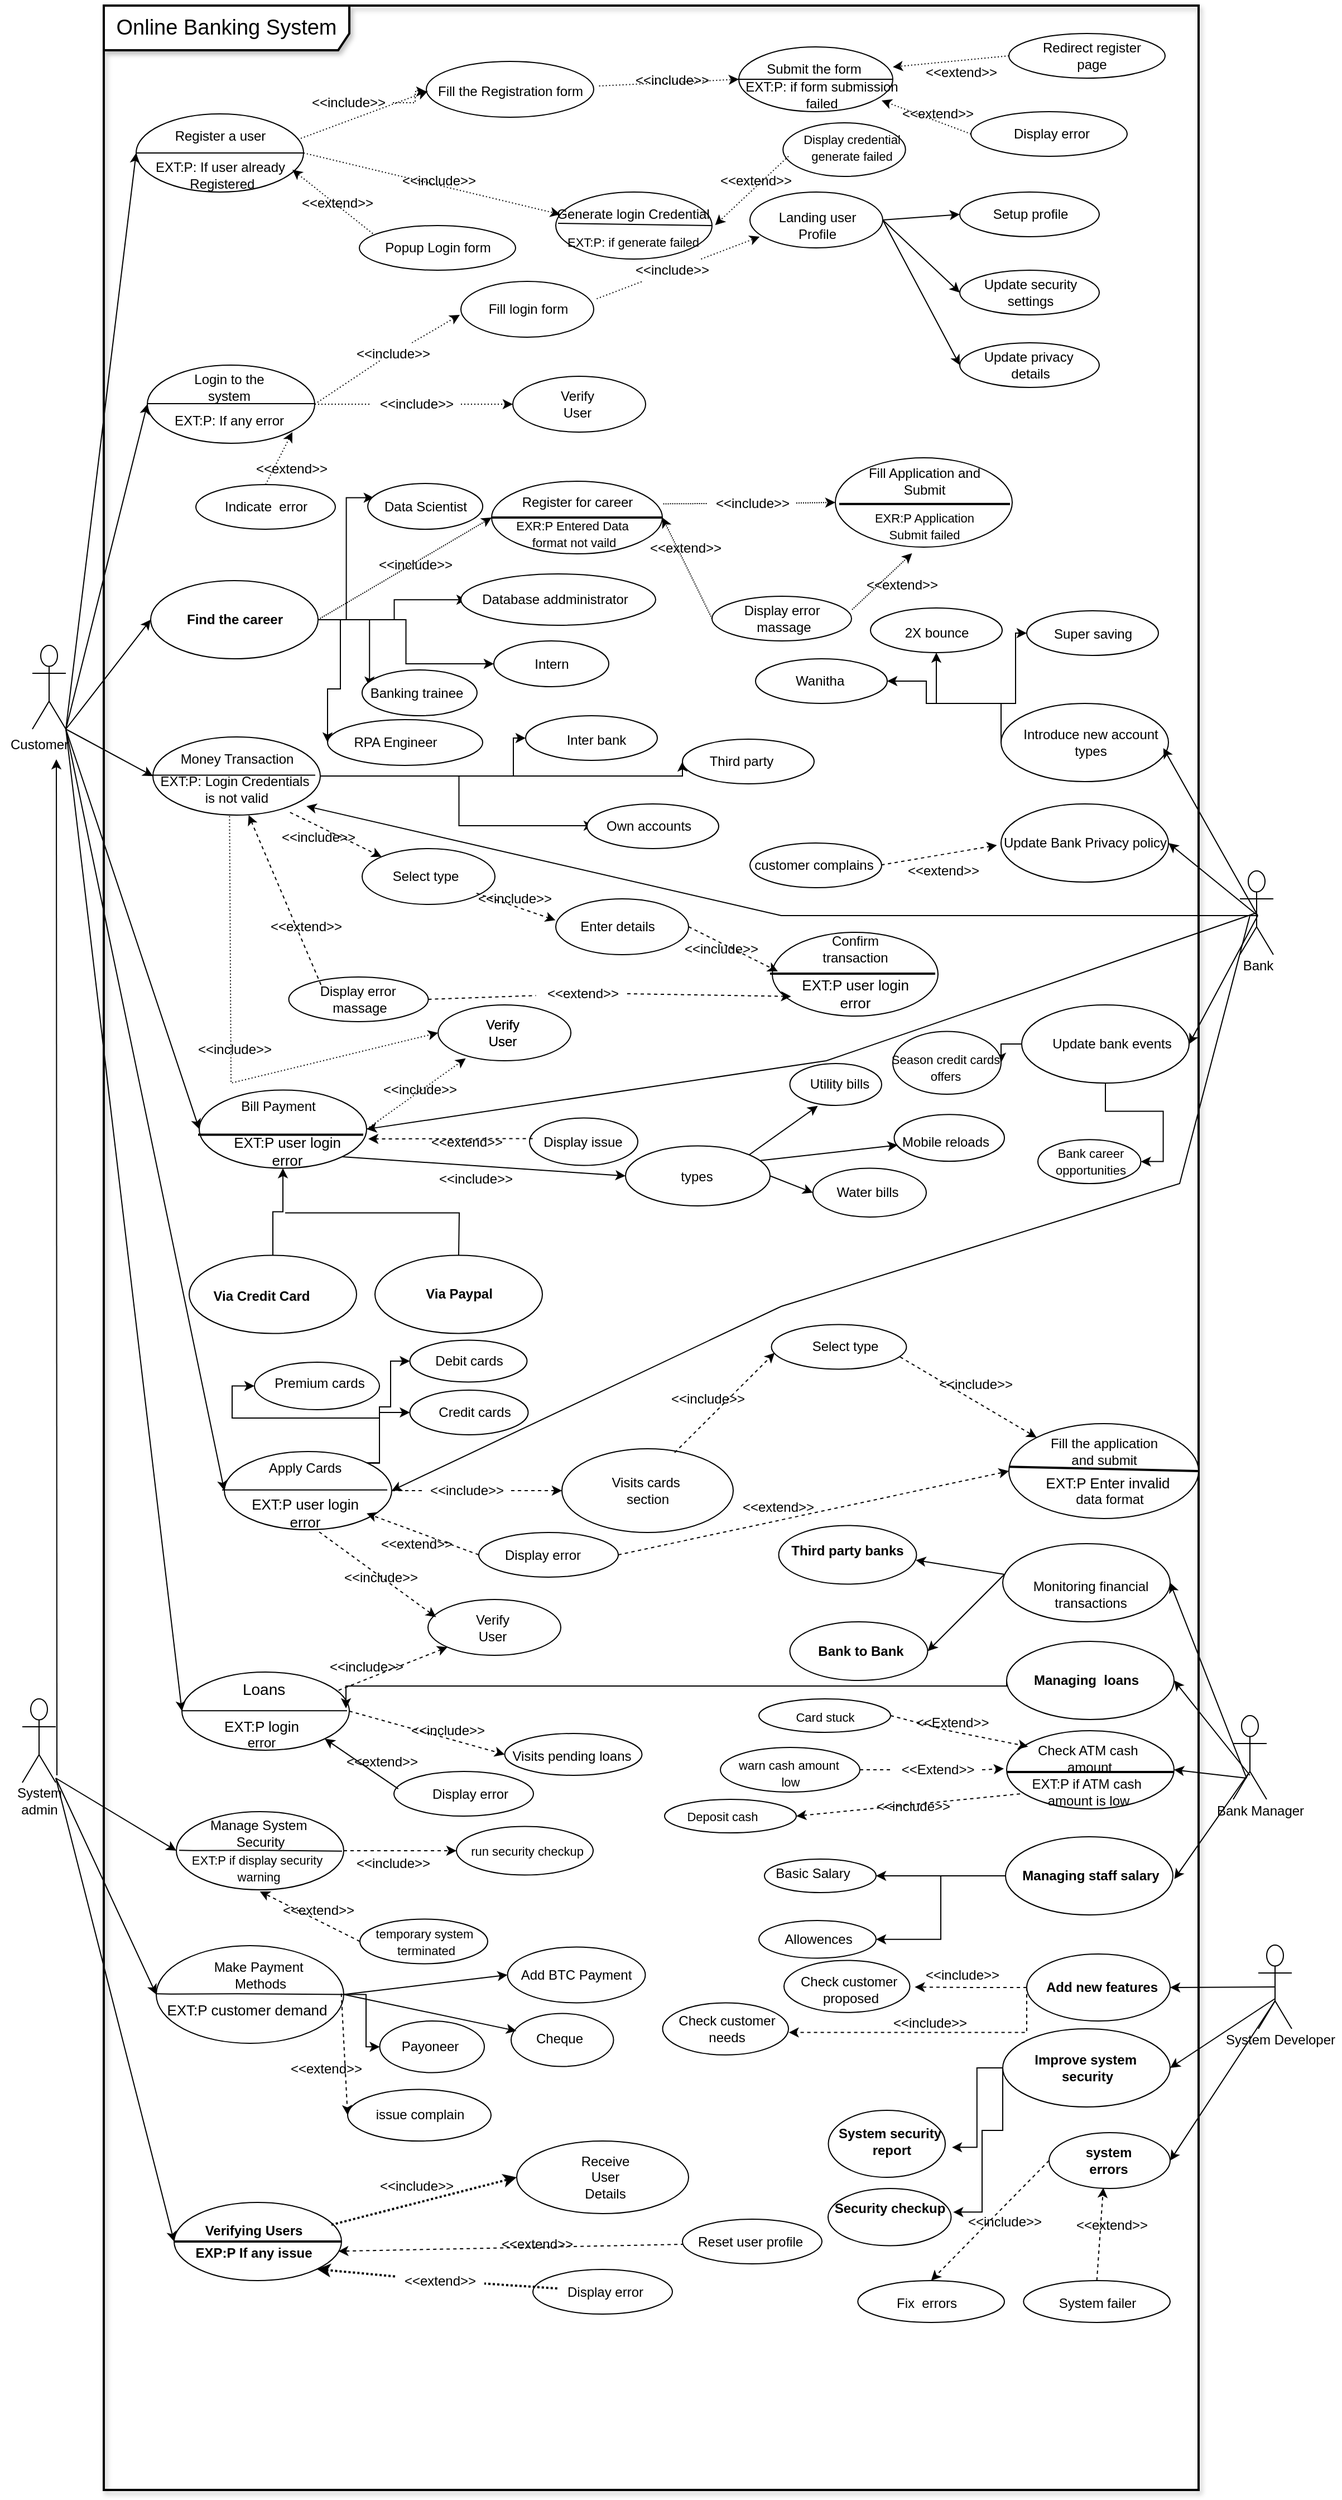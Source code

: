 <mxfile version="17.2.3" type="github">
  <diagram id="9IIWtFAtbRXTGUE0Piq1" name="Page-1">
    <mxGraphModel dx="7450" dy="10302" grid="1" gridSize="10" guides="1" tooltips="1" connect="1" arrows="1" fold="1" page="1" pageScale="1" pageWidth="1654" pageHeight="2336" math="0" shadow="0">
      <root>
        <mxCell id="0" />
        <mxCell id="1" parent="0" />
        <mxCell id="SbIcaSUCYStRZowZbvuE-18" value="" style="ellipse;whiteSpace=wrap;html=1;strokeWidth=1;" parent="1" vertex="1">
          <mxGeometry x="-4367" y="-7743.5" width="125" height="40" as="geometry" />
        </mxCell>
        <mxCell id="lS8v6T5pcr990PlDDqWm-2" value="&lt;font style=&quot;font-size: 19px&quot;&gt;Online Banking System&lt;/font&gt;" style="shape=umlFrame;whiteSpace=wrap;html=1;width=220;height=40;strokeWidth=2;shadow=1;" parent="1" vertex="1">
          <mxGeometry x="-4627" y="-9325" width="981" height="2225" as="geometry" />
        </mxCell>
        <mxCell id="lS8v6T5pcr990PlDDqWm-4" value="Customer" style="text;html=1;resizable=0;autosize=1;align=center;verticalAlign=middle;points=[];rounded=0;" parent="1" vertex="1">
          <mxGeometry x="-4720" y="-8673" width="70" height="20" as="geometry" />
        </mxCell>
        <mxCell id="lS8v6T5pcr990PlDDqWm-5" value="" style="ellipse;whiteSpace=wrap;html=1;strokeWidth=1;" parent="1" vertex="1">
          <mxGeometry x="-4598" y="-9228" width="150" height="70" as="geometry" />
        </mxCell>
        <mxCell id="lS8v6T5pcr990PlDDqWm-6" value="" style="endArrow=none;html=1;rounded=0;entryX=1;entryY=0.5;entryDx=0;entryDy=0;exitX=0;exitY=0.5;exitDx=0;exitDy=0;strokeWidth=1;" parent="1" source="lS8v6T5pcr990PlDDqWm-5" target="lS8v6T5pcr990PlDDqWm-5" edge="1">
          <mxGeometry width="50" height="50" relative="1" as="geometry">
            <mxPoint x="-4598" y="-9108" as="sourcePoint" />
            <mxPoint x="-4548" y="-9158" as="targetPoint" />
          </mxGeometry>
        </mxCell>
        <mxCell id="lS8v6T5pcr990PlDDqWm-7" value="Register a user" style="text;html=1;resizable=0;autosize=1;align=center;verticalAlign=middle;points=[];rounded=0;strokeWidth=1;" parent="1" vertex="1">
          <mxGeometry x="-4573" y="-9218" width="100" height="20" as="geometry" />
        </mxCell>
        <mxCell id="lS8v6T5pcr990PlDDqWm-8" value="EXT:P: If user already&lt;br&gt;&amp;nbsp;Registered" style="text;html=1;resizable=0;autosize=1;align=center;verticalAlign=middle;points=[];rounded=0;strokeWidth=1;" parent="1" vertex="1">
          <mxGeometry x="-4588" y="-9188" width="130" height="30" as="geometry" />
        </mxCell>
        <mxCell id="lS8v6T5pcr990PlDDqWm-10" value="" style="endArrow=classic;html=1;rounded=0;exitX=1;exitY=1;exitDx=0;exitDy=0;entryX=0;entryY=0.5;entryDx=0;entryDy=0;exitPerimeter=0;" parent="1" source="dj-Lhn2cIO9ptDoXgrbD-61" target="lS8v6T5pcr990PlDDqWm-5" edge="1">
          <mxGeometry width="50" height="50" relative="1" as="geometry">
            <mxPoint x="-4746.83" y="-8698.2" as="sourcePoint" />
            <mxPoint x="-4688" y="-8908" as="targetPoint" />
          </mxGeometry>
        </mxCell>
        <mxCell id="lS8v6T5pcr990PlDDqWm-11" value="" style="ellipse;whiteSpace=wrap;html=1;strokeWidth=1;" parent="1" vertex="1">
          <mxGeometry x="-4398" y="-9128" width="140" height="40" as="geometry" />
        </mxCell>
        <mxCell id="lS8v6T5pcr990PlDDqWm-13" value="" style="ellipse;whiteSpace=wrap;html=1;strokeWidth=1;" parent="1" vertex="1">
          <mxGeometry x="-4588" y="-9003" width="150" height="70" as="geometry" />
        </mxCell>
        <mxCell id="lS8v6T5pcr990PlDDqWm-14" value="" style="endArrow=none;html=1;rounded=0;entryX=1;entryY=0.5;entryDx=0;entryDy=0;exitX=0;exitY=0.5;exitDx=0;exitDy=0;strokeWidth=1;" parent="1" edge="1">
          <mxGeometry width="50" height="50" relative="1" as="geometry">
            <mxPoint x="-4588" y="-8968.5" as="sourcePoint" />
            <mxPoint x="-4438" y="-8968.5" as="targetPoint" />
          </mxGeometry>
        </mxCell>
        <mxCell id="lS8v6T5pcr990PlDDqWm-15" value="Popup Login form" style="text;html=1;resizable=0;autosize=1;align=center;verticalAlign=middle;points=[];rounded=0;rotation=0;strokeWidth=1;" parent="1" vertex="1">
          <mxGeometry x="-4383" y="-9118" width="110" height="20" as="geometry" />
        </mxCell>
        <mxCell id="lS8v6T5pcr990PlDDqWm-18" value="" style="endArrow=classic;html=1;rounded=0;strokeWidth=1;dashed=1;dashPattern=1 2;exitX=0.086;exitY=0.18;exitDx=0;exitDy=0;exitPerimeter=0;" parent="1" source="lS8v6T5pcr990PlDDqWm-11" edge="1">
          <mxGeometry width="50" height="50" relative="1" as="geometry">
            <mxPoint x="-4498" y="-9058" as="sourcePoint" />
            <mxPoint x="-4458" y="-9178" as="targetPoint" />
          </mxGeometry>
        </mxCell>
        <mxCell id="lS8v6T5pcr990PlDDqWm-19" value="&amp;lt;&amp;lt;extend&amp;gt;&amp;gt;" style="text;html=1;resizable=0;autosize=1;align=center;verticalAlign=middle;points=[];rounded=0;strokeWidth=1;" parent="1" vertex="1">
          <mxGeometry x="-4458" y="-9158" width="80" height="20" as="geometry" />
        </mxCell>
        <mxCell id="lS8v6T5pcr990PlDDqWm-21" value="" style="ellipse;whiteSpace=wrap;html=1;strokeWidth=1;" parent="1" vertex="1">
          <mxGeometry x="-4338" y="-9275" width="150" height="50" as="geometry" />
        </mxCell>
        <mxCell id="lS8v6T5pcr990PlDDqWm-22" value="Fill the Registration form&lt;br&gt;" style="text;html=1;resizable=0;autosize=1;align=center;verticalAlign=middle;points=[];rounded=0;rotation=0;" parent="1" vertex="1">
          <mxGeometry x="-4338" y="-9258" width="150" height="20" as="geometry" />
        </mxCell>
        <mxCell id="lS8v6T5pcr990PlDDqWm-23" value="" style="endArrow=classic;html=1;rounded=0;strokeWidth=1;dashed=1;dashPattern=1 2;exitX=0.965;exitY=0.328;exitDx=0;exitDy=0;exitPerimeter=0;entryX=0.009;entryY=0.484;entryDx=0;entryDy=0;entryPerimeter=0;" parent="1" source="lS8v6T5pcr990PlDDqWm-5" target="lS8v6T5pcr990PlDDqWm-22" edge="1">
          <mxGeometry width="50" height="50" relative="1" as="geometry">
            <mxPoint x="-4375.96" y="-9110.8" as="sourcePoint" />
            <mxPoint x="-4448" y="-9168" as="targetPoint" />
          </mxGeometry>
        </mxCell>
        <mxCell id="lS8v6T5pcr990PlDDqWm-27" value="" style="edgeStyle=orthogonalEdgeStyle;rounded=0;orthogonalLoop=1;jettySize=auto;html=1;dashed=1;dashPattern=1 2;strokeWidth=1;" parent="1" source="lS8v6T5pcr990PlDDqWm-24" target="lS8v6T5pcr990PlDDqWm-22" edge="1">
          <mxGeometry relative="1" as="geometry" />
        </mxCell>
        <mxCell id="lS8v6T5pcr990PlDDqWm-24" value="&amp;lt;&amp;lt;include&amp;gt;&amp;gt;" style="text;html=1;resizable=0;autosize=1;align=center;verticalAlign=middle;points=[];rounded=0;strokeWidth=1;" parent="1" vertex="1">
          <mxGeometry x="-4448" y="-9248" width="80" height="20" as="geometry" />
        </mxCell>
        <mxCell id="lS8v6T5pcr990PlDDqWm-25" value="" style="ellipse;whiteSpace=wrap;html=1;strokeWidth=1;" parent="1" vertex="1">
          <mxGeometry x="-4222" y="-9158" width="140" height="60" as="geometry" />
        </mxCell>
        <mxCell id="lS8v6T5pcr990PlDDqWm-26" value="Generate login Credential" style="text;html=1;resizable=0;autosize=1;align=center;verticalAlign=middle;points=[];rounded=0;rotation=0;" parent="1" vertex="1">
          <mxGeometry x="-4228" y="-9148" width="150" height="20" as="geometry" />
        </mxCell>
        <mxCell id="lS8v6T5pcr990PlDDqWm-28" value="" style="endArrow=classic;html=1;rounded=0;strokeWidth=1;dashed=1;dashPattern=1 2;exitX=1;exitY=0.5;exitDx=0;exitDy=0;entryX=0.067;entryY=0.5;entryDx=0;entryDy=0;entryPerimeter=0;" parent="1" source="lS8v6T5pcr990PlDDqWm-5" target="lS8v6T5pcr990PlDDqWm-26" edge="1">
          <mxGeometry width="50" height="50" relative="1" as="geometry">
            <mxPoint x="-4375.96" y="-9110.8" as="sourcePoint" />
            <mxPoint x="-4448" y="-9168" as="targetPoint" />
          </mxGeometry>
        </mxCell>
        <mxCell id="lS8v6T5pcr990PlDDqWm-30" value="Login to the&lt;br&gt;system" style="text;html=1;resizable=0;autosize=1;align=center;verticalAlign=middle;points=[];rounded=0;strokeWidth=1;" parent="1" vertex="1">
          <mxGeometry x="-4555" y="-8998" width="80" height="30" as="geometry" />
        </mxCell>
        <mxCell id="lS8v6T5pcr990PlDDqWm-31" value="" style="endArrow=classic;html=1;rounded=0;exitX=1;exitY=1;exitDx=0;exitDy=0;entryX=0;entryY=0.5;entryDx=0;entryDy=0;exitPerimeter=0;" parent="1" source="dj-Lhn2cIO9ptDoXgrbD-61" target="lS8v6T5pcr990PlDDqWm-13" edge="1">
          <mxGeometry width="50" height="50" relative="1" as="geometry">
            <mxPoint x="-4744.59" y="-8698.42" as="sourcePoint" />
            <mxPoint x="-4588.0" y="-9183" as="targetPoint" />
          </mxGeometry>
        </mxCell>
        <mxCell id="lS8v6T5pcr990PlDDqWm-32" value="EXT:P: If any error" style="text;html=1;resizable=0;autosize=1;align=center;verticalAlign=middle;points=[];rounded=0;strokeWidth=1;" parent="1" vertex="1">
          <mxGeometry x="-4570" y="-8963" width="110" height="20" as="geometry" />
        </mxCell>
        <mxCell id="lS8v6T5pcr990PlDDqWm-33" value="" style="ellipse;whiteSpace=wrap;html=1;strokeWidth=1;" parent="1" vertex="1">
          <mxGeometry x="-4544.5" y="-8896" width="125" height="40" as="geometry" />
        </mxCell>
        <mxCell id="lS8v6T5pcr990PlDDqWm-34" value="Indicate&amp;nbsp; error" style="text;html=1;resizable=0;autosize=1;align=center;verticalAlign=middle;points=[];rounded=0;strokeWidth=1;" parent="1" vertex="1">
          <mxGeometry x="-4527" y="-8886" width="90" height="20" as="geometry" />
        </mxCell>
        <mxCell id="lS8v6T5pcr990PlDDqWm-35" value="" style="endArrow=classic;html=1;rounded=0;strokeWidth=1;dashed=1;dashPattern=1 2;exitX=0.5;exitY=0;exitDx=0;exitDy=0;entryX=1.018;entryY=1;entryDx=0;entryDy=0;entryPerimeter=0;" parent="1" source="lS8v6T5pcr990PlDDqWm-33" target="lS8v6T5pcr990PlDDqWm-32" edge="1">
          <mxGeometry width="50" height="50" relative="1" as="geometry">
            <mxPoint x="-4375.96" y="-9110.8" as="sourcePoint" />
            <mxPoint x="-4448" y="-9168" as="targetPoint" />
          </mxGeometry>
        </mxCell>
        <mxCell id="lS8v6T5pcr990PlDDqWm-36" value="&amp;lt;&amp;lt;extend&amp;gt;&amp;gt;" style="text;html=1;resizable=0;autosize=1;align=center;verticalAlign=middle;points=[];rounded=0;strokeWidth=1;" parent="1" vertex="1">
          <mxGeometry x="-4499.5" y="-8920" width="80" height="20" as="geometry" />
        </mxCell>
        <mxCell id="lS8v6T5pcr990PlDDqWm-37" value="" style="ellipse;whiteSpace=wrap;html=1;strokeWidth=1;" parent="1" vertex="1">
          <mxGeometry x="-4307" y="-9078" width="119" height="50" as="geometry" />
        </mxCell>
        <mxCell id="lS8v6T5pcr990PlDDqWm-38" value="Fill login form" style="text;html=1;resizable=0;autosize=1;align=center;verticalAlign=middle;points=[];rounded=0;rotation=0;" parent="1" vertex="1">
          <mxGeometry x="-4292.5" y="-9063" width="90" height="20" as="geometry" />
        </mxCell>
        <mxCell id="lS8v6T5pcr990PlDDqWm-40" value="" style="endArrow=classic;html=1;rounded=0;strokeWidth=1;dashed=1;dashPattern=1 2;startArrow=none;" parent="1" source="lS8v6T5pcr990PlDDqWm-41" edge="1">
          <mxGeometry width="50" height="50" relative="1" as="geometry">
            <mxPoint x="-4588.05" y="-9028" as="sourcePoint" />
            <mxPoint x="-4308" y="-9048" as="targetPoint" />
          </mxGeometry>
        </mxCell>
        <mxCell id="lS8v6T5pcr990PlDDqWm-41" value="&amp;lt;&amp;lt;include&amp;gt;&amp;gt;" style="text;html=1;resizable=0;autosize=1;align=center;verticalAlign=middle;points=[];rounded=0;strokeWidth=1;" parent="1" vertex="1">
          <mxGeometry x="-4408" y="-9023" width="80" height="20" as="geometry" />
        </mxCell>
        <mxCell id="lS8v6T5pcr990PlDDqWm-42" value="" style="endArrow=none;html=1;rounded=0;strokeWidth=1;dashed=1;dashPattern=1 2;exitX=1;exitY=0.5;exitDx=0;exitDy=0;" parent="1" source="lS8v6T5pcr990PlDDqWm-13" edge="1">
          <mxGeometry width="50" height="50" relative="1" as="geometry">
            <mxPoint x="-4448" y="-8973" as="sourcePoint" />
            <mxPoint x="-4378" y="-9008" as="targetPoint" />
          </mxGeometry>
        </mxCell>
        <mxCell id="lS8v6T5pcr990PlDDqWm-43" value="" style="ellipse;whiteSpace=wrap;html=1;strokeWidth=1;" parent="1" vertex="1">
          <mxGeometry x="-4048" y="-9158" width="119" height="50" as="geometry" />
        </mxCell>
        <mxCell id="lS8v6T5pcr990PlDDqWm-44" value="&amp;lt;&amp;lt;include&amp;gt;&amp;gt;" style="text;html=1;resizable=0;autosize=1;align=center;verticalAlign=middle;points=[];rounded=0;strokeWidth=1;" parent="1" vertex="1">
          <mxGeometry x="-4158" y="-9098" width="80" height="20" as="geometry" />
        </mxCell>
        <mxCell id="lS8v6T5pcr990PlDDqWm-46" value="" style="endArrow=none;dashed=1;html=1;rounded=0;dashPattern=1 2;strokeWidth=1;exitX=1.023;exitY=0.311;exitDx=0;exitDy=0;exitPerimeter=0;" parent="1" source="lS8v6T5pcr990PlDDqWm-37" target="lS8v6T5pcr990PlDDqWm-44" edge="1">
          <mxGeometry width="50" height="50" relative="1" as="geometry">
            <mxPoint x="-4208" y="-9068" as="sourcePoint" />
            <mxPoint x="-4158" y="-9118" as="targetPoint" />
          </mxGeometry>
        </mxCell>
        <mxCell id="lS8v6T5pcr990PlDDqWm-47" value="" style="endArrow=classic;html=1;rounded=0;dashed=1;dashPattern=1 2;strokeWidth=1;entryX=0.073;entryY=0.8;entryDx=0;entryDy=0;entryPerimeter=0;" parent="1" source="lS8v6T5pcr990PlDDqWm-44" target="lS8v6T5pcr990PlDDqWm-43" edge="1">
          <mxGeometry width="50" height="50" relative="1" as="geometry">
            <mxPoint x="-4208" y="-9068" as="sourcePoint" />
            <mxPoint x="-4158" y="-9118" as="targetPoint" />
          </mxGeometry>
        </mxCell>
        <mxCell id="lS8v6T5pcr990PlDDqWm-48" value="Landing user &lt;br&gt;Profile" style="text;html=1;resizable=0;autosize=1;align=center;verticalAlign=middle;points=[];rounded=0;rotation=0;" parent="1" vertex="1">
          <mxGeometry x="-4028" y="-9143" width="80" height="30" as="geometry" />
        </mxCell>
        <mxCell id="lS8v6T5pcr990PlDDqWm-50" value="&amp;lt;&amp;lt;include&amp;gt;&amp;gt;" style="text;html=1;resizable=0;autosize=1;align=center;verticalAlign=middle;points=[];rounded=0;strokeWidth=1;" parent="1" vertex="1">
          <mxGeometry x="-4367.5" y="-9178" width="80" height="20" as="geometry" />
        </mxCell>
        <mxCell id="lS8v6T5pcr990PlDDqWm-51" value="" style="ellipse;whiteSpace=wrap;html=1;strokeWidth=1;" parent="1" vertex="1">
          <mxGeometry x="-4058" y="-9288" width="138" height="58" as="geometry" />
        </mxCell>
        <mxCell id="lS8v6T5pcr990PlDDqWm-52" value="Submit&amp;nbsp;the form" style="text;html=1;resizable=0;autosize=1;align=center;verticalAlign=middle;points=[];rounded=0;rotation=0;" parent="1" vertex="1">
          <mxGeometry x="-4041" y="-9278" width="100" height="20" as="geometry" />
        </mxCell>
        <mxCell id="lS8v6T5pcr990PlDDqWm-53" value="" style="endArrow=classic;html=1;rounded=0;dashed=1;dashPattern=1 2;strokeWidth=1;entryX=0;entryY=0.5;entryDx=0;entryDy=0;exitX=1.032;exitY=0.249;exitDx=0;exitDy=0;exitPerimeter=0;" parent="1" source="lS8v6T5pcr990PlDDqWm-22" target="lS8v6T5pcr990PlDDqWm-51" edge="1">
          <mxGeometry width="50" height="50" relative="1" as="geometry">
            <mxPoint x="-4258" y="-9128" as="sourcePoint" />
            <mxPoint x="-4208" y="-9178" as="targetPoint" />
          </mxGeometry>
        </mxCell>
        <mxCell id="lS8v6T5pcr990PlDDqWm-54" value="&amp;lt;&amp;lt;include&amp;gt;&amp;gt;" style="text;html=1;resizable=0;autosize=1;align=center;verticalAlign=middle;points=[];rounded=0;strokeWidth=1;" parent="1" vertex="1">
          <mxGeometry x="-4158" y="-9268" width="80" height="20" as="geometry" />
        </mxCell>
        <mxCell id="Q9dJe3WpNP0feb2-7MSR-52" style="edgeStyle=orthogonalEdgeStyle;rounded=0;orthogonalLoop=1;jettySize=auto;html=1;exitX=1;exitY=0.5;exitDx=0;exitDy=0;entryX=-0.023;entryY=0.506;entryDx=0;entryDy=0;entryPerimeter=0;" edge="1" parent="1" source="lS8v6T5pcr990PlDDqWm-58" target="Q9dJe3WpNP0feb2-7MSR-46">
          <mxGeometry relative="1" as="geometry" />
        </mxCell>
        <mxCell id="Q9dJe3WpNP0feb2-7MSR-53" style="edgeStyle=orthogonalEdgeStyle;rounded=0;orthogonalLoop=1;jettySize=auto;html=1;exitX=1;exitY=0.5;exitDx=0;exitDy=0;entryX=0;entryY=0.5;entryDx=0;entryDy=0;" edge="1" parent="1" source="lS8v6T5pcr990PlDDqWm-58" target="Q9dJe3WpNP0feb2-7MSR-49">
          <mxGeometry relative="1" as="geometry">
            <Array as="points">
              <mxPoint x="-4415" y="-8775" />
              <mxPoint x="-4415" y="-8713" />
              <mxPoint x="-4427" y="-8713" />
            </Array>
          </mxGeometry>
        </mxCell>
        <mxCell id="Q9dJe3WpNP0feb2-7MSR-54" style="edgeStyle=orthogonalEdgeStyle;rounded=0;orthogonalLoop=1;jettySize=auto;html=1;exitX=1;exitY=0.5;exitDx=0;exitDy=0;entryX=0;entryY=0.5;entryDx=0;entryDy=0;" edge="1" parent="1" source="lS8v6T5pcr990PlDDqWm-58" target="Q9dJe3WpNP0feb2-7MSR-47">
          <mxGeometry relative="1" as="geometry" />
        </mxCell>
        <mxCell id="Q9dJe3WpNP0feb2-7MSR-55" style="edgeStyle=orthogonalEdgeStyle;rounded=0;orthogonalLoop=1;jettySize=auto;html=1;exitX=1;exitY=0.5;exitDx=0;exitDy=0;entryX=-0.008;entryY=0.113;entryDx=0;entryDy=0;entryPerimeter=0;" edge="1" parent="1" source="lS8v6T5pcr990PlDDqWm-58" target="Q9dJe3WpNP0feb2-7MSR-42">
          <mxGeometry relative="1" as="geometry" />
        </mxCell>
        <mxCell id="Q9dJe3WpNP0feb2-7MSR-56" style="edgeStyle=orthogonalEdgeStyle;rounded=0;orthogonalLoop=1;jettySize=auto;html=1;exitX=1;exitY=0.5;exitDx=0;exitDy=0;entryX=0.086;entryY=0.225;entryDx=0;entryDy=0;entryPerimeter=0;" edge="1" parent="1" source="lS8v6T5pcr990PlDDqWm-58" target="Q9dJe3WpNP0feb2-7MSR-44">
          <mxGeometry relative="1" as="geometry" />
        </mxCell>
        <mxCell id="lS8v6T5pcr990PlDDqWm-58" value="" style="ellipse;whiteSpace=wrap;html=1;strokeWidth=1;" parent="1" vertex="1">
          <mxGeometry x="-4585" y="-8810" width="150" height="70" as="geometry" />
        </mxCell>
        <mxCell id="lS8v6T5pcr990PlDDqWm-60" value="&lt;b&gt;Find the career&lt;br&gt;&lt;/b&gt;" style="text;html=1;resizable=0;autosize=1;align=center;verticalAlign=middle;points=[];rounded=0;strokeWidth=1;" parent="1" vertex="1">
          <mxGeometry x="-4560" y="-8785" width="100" height="20" as="geometry" />
        </mxCell>
        <mxCell id="lS8v6T5pcr990PlDDqWm-62" value="" style="endArrow=classic;html=1;rounded=0;entryX=0;entryY=0.5;entryDx=0;entryDy=0;exitX=1;exitY=1;exitDx=0;exitDy=0;exitPerimeter=0;" parent="1" source="dj-Lhn2cIO9ptDoXgrbD-61" target="lS8v6T5pcr990PlDDqWm-58" edge="1">
          <mxGeometry width="50" height="50" relative="1" as="geometry">
            <mxPoint x="-4748" y="-8698" as="sourcePoint" />
            <mxPoint x="-4578" y="-8924" as="targetPoint" />
          </mxGeometry>
        </mxCell>
        <mxCell id="dj-Lhn2cIO9ptDoXgrbD-1" value="" style="ellipse;whiteSpace=wrap;html=1;strokeWidth=1;" parent="1" vertex="1">
          <mxGeometry x="-4260.5" y="-8993" width="119" height="50" as="geometry" />
        </mxCell>
        <mxCell id="dj-Lhn2cIO9ptDoXgrbD-2" value="Verify&lt;br&gt;User" style="text;html=1;resizable=0;autosize=1;align=center;verticalAlign=middle;points=[];rounded=0;rotation=0;" parent="1" vertex="1">
          <mxGeometry x="-4228" y="-8983" width="50" height="30" as="geometry" />
        </mxCell>
        <mxCell id="dj-Lhn2cIO9ptDoXgrbD-4" value="" style="endArrow=classic;html=1;rounded=0;strokeWidth=1;dashed=1;dashPattern=1 2;exitX=1;exitY=0.5;exitDx=0;exitDy=0;entryX=0;entryY=0.5;entryDx=0;entryDy=0;startArrow=none;" parent="1" source="dj-Lhn2cIO9ptDoXgrbD-5" target="dj-Lhn2cIO9ptDoXgrbD-1" edge="1">
          <mxGeometry width="50" height="50" relative="1" as="geometry">
            <mxPoint x="-4438" y="-9169" as="sourcePoint" />
            <mxPoint x="-4187.95" y="-9154" as="targetPoint" />
          </mxGeometry>
        </mxCell>
        <mxCell id="dj-Lhn2cIO9ptDoXgrbD-5" value="&amp;lt;&amp;lt;include&amp;gt;&amp;gt;" style="text;html=1;resizable=0;autosize=1;align=center;verticalAlign=middle;points=[];rounded=0;strokeWidth=1;" parent="1" vertex="1">
          <mxGeometry x="-4387" y="-8978" width="80" height="20" as="geometry" />
        </mxCell>
        <mxCell id="dj-Lhn2cIO9ptDoXgrbD-6" value="" style="endArrow=none;html=1;rounded=0;strokeWidth=1;dashed=1;dashPattern=1 2;exitX=1;exitY=0.5;exitDx=0;exitDy=0;entryX=0;entryY=0.5;entryDx=0;entryDy=0;" parent="1" source="lS8v6T5pcr990PlDDqWm-13" target="dj-Lhn2cIO9ptDoXgrbD-5" edge="1">
          <mxGeometry width="50" height="50" relative="1" as="geometry">
            <mxPoint x="-4438" y="-8968" as="sourcePoint" />
            <mxPoint x="-4260.5" y="-8968" as="targetPoint" />
          </mxGeometry>
        </mxCell>
        <mxCell id="Q9dJe3WpNP0feb2-7MSR-65" style="edgeStyle=orthogonalEdgeStyle;rounded=0;orthogonalLoop=1;jettySize=auto;html=1;exitX=1;exitY=0.5;exitDx=0;exitDy=0;entryX=0;entryY=0.5;entryDx=0;entryDy=0;" edge="1" parent="1" source="dj-Lhn2cIO9ptDoXgrbD-7" target="Q9dJe3WpNP0feb2-7MSR-57">
          <mxGeometry relative="1" as="geometry">
            <Array as="points">
              <mxPoint x="-4260" y="-8635" />
              <mxPoint x="-4260" y="-8669" />
            </Array>
          </mxGeometry>
        </mxCell>
        <mxCell id="Q9dJe3WpNP0feb2-7MSR-66" style="edgeStyle=orthogonalEdgeStyle;rounded=0;orthogonalLoop=1;jettySize=auto;html=1;exitX=1;exitY=0.5;exitDx=0;exitDy=0;entryX=0;entryY=0.5;entryDx=0;entryDy=0;" edge="1" parent="1" source="dj-Lhn2cIO9ptDoXgrbD-7" target="Q9dJe3WpNP0feb2-7MSR-61">
          <mxGeometry relative="1" as="geometry">
            <Array as="points">
              <mxPoint x="-4109" y="-8635" />
            </Array>
          </mxGeometry>
        </mxCell>
        <mxCell id="Q9dJe3WpNP0feb2-7MSR-67" style="edgeStyle=orthogonalEdgeStyle;rounded=0;orthogonalLoop=1;jettySize=auto;html=1;exitX=1;exitY=0.5;exitDx=0;exitDy=0;entryX=-0.039;entryY=0.474;entryDx=0;entryDy=0;entryPerimeter=0;" edge="1" parent="1" source="dj-Lhn2cIO9ptDoXgrbD-7" target="Q9dJe3WpNP0feb2-7MSR-60">
          <mxGeometry relative="1" as="geometry" />
        </mxCell>
        <mxCell id="dj-Lhn2cIO9ptDoXgrbD-7" value="" style="ellipse;whiteSpace=wrap;html=1;strokeWidth=1;" parent="1" vertex="1">
          <mxGeometry x="-4583" y="-8670" width="150" height="70" as="geometry" />
        </mxCell>
        <mxCell id="dj-Lhn2cIO9ptDoXgrbD-8" value="Money Transaction" style="text;html=1;resizable=0;autosize=1;align=center;verticalAlign=middle;points=[];rounded=0;strokeWidth=1;" parent="1" vertex="1">
          <mxGeometry x="-4568" y="-8660" width="120" height="20" as="geometry" />
        </mxCell>
        <mxCell id="dj-Lhn2cIO9ptDoXgrbD-9" value="" style="ellipse;whiteSpace=wrap;html=1;strokeWidth=1;" parent="1" vertex="1">
          <mxGeometry x="-4541.5" y="-8353.75" width="150" height="70" as="geometry" />
        </mxCell>
        <mxCell id="dj-Lhn2cIO9ptDoXgrbD-10" value="Bill Payment" style="text;html=1;resizable=0;autosize=1;align=center;verticalAlign=middle;points=[];rounded=0;strokeWidth=1;" parent="1" vertex="1">
          <mxGeometry x="-4511.5" y="-8348.75" width="80" height="20" as="geometry" />
        </mxCell>
        <mxCell id="Q9dJe3WpNP0feb2-7MSR-105" style="edgeStyle=orthogonalEdgeStyle;rounded=0;orthogonalLoop=1;jettySize=auto;html=1;exitX=1;exitY=0;exitDx=0;exitDy=0;entryX=0;entryY=0.5;entryDx=0;entryDy=0;strokeWidth=1;" edge="1" parent="1" source="dj-Lhn2cIO9ptDoXgrbD-11" target="Q9dJe3WpNP0feb2-7MSR-98">
          <mxGeometry relative="1" as="geometry">
            <Array as="points">
              <mxPoint x="-4380" y="-8020" />
              <mxPoint x="-4380" y="-8065" />
            </Array>
          </mxGeometry>
        </mxCell>
        <mxCell id="Q9dJe3WpNP0feb2-7MSR-106" style="edgeStyle=orthogonalEdgeStyle;rounded=0;orthogonalLoop=1;jettySize=auto;html=1;exitX=1;exitY=0;exitDx=0;exitDy=0;entryX=0;entryY=0.5;entryDx=0;entryDy=0;strokeWidth=1;" edge="1" parent="1" source="dj-Lhn2cIO9ptDoXgrbD-11" target="Q9dJe3WpNP0feb2-7MSR-97">
          <mxGeometry relative="1" as="geometry">
            <Array as="points">
              <mxPoint x="-4380" y="-8020" />
              <mxPoint x="-4380" y="-8070" />
              <mxPoint x="-4370" y="-8070" />
              <mxPoint x="-4370" y="-8111" />
            </Array>
          </mxGeometry>
        </mxCell>
        <mxCell id="Q9dJe3WpNP0feb2-7MSR-107" style="edgeStyle=orthogonalEdgeStyle;rounded=0;orthogonalLoop=1;jettySize=auto;html=1;exitX=1;exitY=0;exitDx=0;exitDy=0;entryX=0;entryY=0.5;entryDx=0;entryDy=0;strokeWidth=1;" edge="1" parent="1" source="dj-Lhn2cIO9ptDoXgrbD-11" target="Q9dJe3WpNP0feb2-7MSR-96">
          <mxGeometry relative="1" as="geometry">
            <Array as="points">
              <mxPoint x="-4380" y="-8020" />
              <mxPoint x="-4380" y="-8060" />
              <mxPoint x="-4512" y="-8060" />
              <mxPoint x="-4512" y="-8089" />
            </Array>
          </mxGeometry>
        </mxCell>
        <mxCell id="dj-Lhn2cIO9ptDoXgrbD-11" value="" style="ellipse;whiteSpace=wrap;html=1;strokeWidth=1;" parent="1" vertex="1">
          <mxGeometry x="-4519" y="-8030" width="150" height="70" as="geometry" />
        </mxCell>
        <mxCell id="dj-Lhn2cIO9ptDoXgrbD-12" value="Apply Cards" style="text;html=1;resizable=0;autosize=1;align=center;verticalAlign=middle;points=[];rounded=0;strokeWidth=1;" parent="1" vertex="1">
          <mxGeometry x="-4487" y="-8025" width="80" height="20" as="geometry" />
        </mxCell>
        <mxCell id="dj-Lhn2cIO9ptDoXgrbD-13" value="" style="endArrow=classic;html=1;rounded=0;entryX=0;entryY=0.5;entryDx=0;entryDy=0;exitX=1;exitY=1;exitDx=0;exitDy=0;exitPerimeter=0;" parent="1" source="dj-Lhn2cIO9ptDoXgrbD-61" target="dj-Lhn2cIO9ptDoXgrbD-7" edge="1">
          <mxGeometry width="50" height="50" relative="1" as="geometry">
            <mxPoint x="-4743" y="-8700" as="sourcePoint" />
            <mxPoint x="-4293" y="-8700" as="targetPoint" />
          </mxGeometry>
        </mxCell>
        <mxCell id="dj-Lhn2cIO9ptDoXgrbD-14" value="" style="endArrow=classic;html=1;rounded=0;entryX=0;entryY=0.5;entryDx=0;entryDy=0;exitX=1;exitY=1;exitDx=0;exitDy=0;exitPerimeter=0;" parent="1" source="dj-Lhn2cIO9ptDoXgrbD-61" target="dj-Lhn2cIO9ptDoXgrbD-9" edge="1">
          <mxGeometry width="50" height="50" relative="1" as="geometry">
            <mxPoint x="-4743" y="-8700" as="sourcePoint" />
            <mxPoint x="-4580" y="-8625" as="targetPoint" />
          </mxGeometry>
        </mxCell>
        <mxCell id="dj-Lhn2cIO9ptDoXgrbD-15" value="" style="endArrow=classic;html=1;rounded=0;entryX=0;entryY=0.5;entryDx=0;entryDy=0;exitX=1;exitY=1;exitDx=0;exitDy=0;exitPerimeter=0;" parent="1" source="dj-Lhn2cIO9ptDoXgrbD-61" target="dj-Lhn2cIO9ptDoXgrbD-11" edge="1">
          <mxGeometry width="50" height="50" relative="1" as="geometry">
            <mxPoint x="-4733" y="-8690" as="sourcePoint" />
            <mxPoint x="-4580" y="-8475" as="targetPoint" />
          </mxGeometry>
        </mxCell>
        <mxCell id="dj-Lhn2cIO9ptDoXgrbD-19" value="" style="endArrow=classic;html=1;rounded=0;" parent="1" edge="1">
          <mxGeometry width="50" height="50" relative="1" as="geometry">
            <mxPoint x="-4669" y="-7740" as="sourcePoint" />
            <mxPoint x="-4669.5" y="-8650" as="targetPoint" />
          </mxGeometry>
        </mxCell>
        <mxCell id="dj-Lhn2cIO9ptDoXgrbD-20" value="System &lt;br&gt;admin" style="text;html=1;resizable=0;autosize=1;align=center;verticalAlign=middle;points=[];rounded=0;" parent="1" vertex="1">
          <mxGeometry x="-4715" y="-7732.5" width="60" height="30" as="geometry" />
        </mxCell>
        <mxCell id="dj-Lhn2cIO9ptDoXgrbD-21" value="" style="ellipse;whiteSpace=wrap;html=1;strokeWidth=1;" parent="1" vertex="1">
          <mxGeometry x="-4562" y="-7707.5" width="150" height="70" as="geometry" />
        </mxCell>
        <mxCell id="dj-Lhn2cIO9ptDoXgrbD-22" value="Manage System&amp;nbsp;&lt;br&gt;Security" style="text;html=1;resizable=0;autosize=1;align=center;verticalAlign=middle;points=[];rounded=0;strokeWidth=1;" parent="1" vertex="1">
          <mxGeometry x="-4542" y="-7703.5" width="110" height="30" as="geometry" />
        </mxCell>
        <mxCell id="Q9dJe3WpNP0feb2-7MSR-83" style="edgeStyle=orthogonalEdgeStyle;rounded=0;orthogonalLoop=1;jettySize=auto;html=1;exitX=1;exitY=0.5;exitDx=0;exitDy=0;entryX=0;entryY=0.5;entryDx=0;entryDy=0;" edge="1" parent="1" source="dj-Lhn2cIO9ptDoXgrbD-23" target="Q9dJe3WpNP0feb2-7MSR-82">
          <mxGeometry relative="1" as="geometry" />
        </mxCell>
        <mxCell id="dj-Lhn2cIO9ptDoXgrbD-23" value="" style="ellipse;whiteSpace=wrap;html=1;strokeWidth=1;" parent="1" vertex="1">
          <mxGeometry x="-4580" y="-7587.5" width="168" height="87.5" as="geometry" />
        </mxCell>
        <mxCell id="dj-Lhn2cIO9ptDoXgrbD-24" value="Make Payment&amp;nbsp;&lt;br&gt;Methods" style="text;html=1;resizable=0;autosize=1;align=center;verticalAlign=middle;points=[];rounded=0;strokeWidth=1;" parent="1" vertex="1">
          <mxGeometry x="-4537" y="-7576.25" width="100" height="30" as="geometry" />
        </mxCell>
        <mxCell id="dj-Lhn2cIO9ptDoXgrbD-25" value="" style="endArrow=classic;html=1;rounded=0;entryX=0;entryY=0.5;entryDx=0;entryDy=0;" parent="1" target="dj-Lhn2cIO9ptDoXgrbD-21" edge="1">
          <mxGeometry width="50" height="50" relative="1" as="geometry">
            <mxPoint x="-4670" y="-7737.5" as="sourcePoint" />
            <mxPoint x="-4365" y="-8087.5" as="targetPoint" />
          </mxGeometry>
        </mxCell>
        <mxCell id="dj-Lhn2cIO9ptDoXgrbD-26" value="" style="endArrow=classic;html=1;rounded=0;entryX=0;entryY=0.5;entryDx=0;entryDy=0;" parent="1" target="dj-Lhn2cIO9ptDoXgrbD-23" edge="1">
          <mxGeometry width="50" height="50" relative="1" as="geometry">
            <mxPoint x="-4670" y="-7737.5" as="sourcePoint" />
            <mxPoint x="-4530.55" y="-7743.88" as="targetPoint" />
          </mxGeometry>
        </mxCell>
        <mxCell id="dj-Lhn2cIO9ptDoXgrbD-28" value="" style="ellipse;whiteSpace=wrap;html=1;strokeWidth=1;" parent="1" vertex="1">
          <mxGeometry x="-4327.45" y="-8430" width="119" height="50" as="geometry" />
        </mxCell>
        <mxCell id="dj-Lhn2cIO9ptDoXgrbD-29" value="Verify&lt;br&gt;User" style="text;html=1;resizable=0;autosize=1;align=center;verticalAlign=middle;points=[];rounded=0;rotation=0;" parent="1" vertex="1">
          <mxGeometry x="-4294.95" y="-8420" width="50" height="30" as="geometry" />
        </mxCell>
        <mxCell id="dj-Lhn2cIO9ptDoXgrbD-30" value="" style="endArrow=classic;html=1;rounded=0;entryX=0;entryY=0.5;entryDx=0;entryDy=0;exitX=0.458;exitY=1.013;exitDx=0;exitDy=0;dashed=1;dashPattern=1 2;exitPerimeter=0;" parent="1" source="dj-Lhn2cIO9ptDoXgrbD-7" target="dj-Lhn2cIO9ptDoXgrbD-28" edge="1">
          <mxGeometry width="50" height="50" relative="1" as="geometry">
            <mxPoint x="-4460" y="-8333.57" as="sourcePoint" />
            <mxPoint x="-4496.95" y="-8440" as="targetPoint" />
            <Array as="points">
              <mxPoint x="-4513" y="-8360" />
            </Array>
          </mxGeometry>
        </mxCell>
        <mxCell id="dj-Lhn2cIO9ptDoXgrbD-31" value="&amp;lt;&amp;lt;include&amp;gt;&amp;gt;" style="text;html=1;resizable=0;autosize=1;align=center;verticalAlign=middle;points=[];rounded=0;strokeWidth=1;" parent="1" vertex="1">
          <mxGeometry x="-4550.5" y="-8400" width="80" height="20" as="geometry" />
        </mxCell>
        <mxCell id="dj-Lhn2cIO9ptDoXgrbD-32" value="" style="endArrow=classic;html=1;rounded=0;entryX=0.049;entryY=0.833;entryDx=0;entryDy=0;exitX=1;exitY=0.5;exitDx=0;exitDy=0;dashed=1;dashPattern=1 2;entryPerimeter=0;" parent="1" source="dj-Lhn2cIO9ptDoXgrbD-9" edge="1">
          <mxGeometry width="50" height="50" relative="1" as="geometry">
            <mxPoint x="-4381.5" y="-8309.75" as="sourcePoint" />
            <mxPoint x="-4302.669" y="-8382.1" as="targetPoint" />
          </mxGeometry>
        </mxCell>
        <mxCell id="dj-Lhn2cIO9ptDoXgrbD-34" value="&amp;lt;&amp;lt;include&amp;gt;&amp;gt;" style="text;html=1;resizable=0;autosize=1;align=center;verticalAlign=middle;points=[];rounded=0;strokeWidth=1;" parent="1" vertex="1">
          <mxGeometry x="-4384.5" y="-8363.75" width="80" height="20" as="geometry" />
        </mxCell>
        <mxCell id="dj-Lhn2cIO9ptDoXgrbD-35" value="" style="ellipse;whiteSpace=wrap;html=1;strokeWidth=1;" parent="1" vertex="1">
          <mxGeometry x="-4557" y="-7832.5" width="150" height="70" as="geometry" />
        </mxCell>
        <mxCell id="dj-Lhn2cIO9ptDoXgrbD-36" value="&lt;font style=&quot;font-size: 14px&quot;&gt;Loans&amp;nbsp;&lt;/font&gt;" style="text;html=1;resizable=0;autosize=1;align=center;verticalAlign=middle;points=[];rounded=0;strokeWidth=1;" parent="1" vertex="1">
          <mxGeometry x="-4512" y="-7827.5" width="60" height="20" as="geometry" />
        </mxCell>
        <mxCell id="dj-Lhn2cIO9ptDoXgrbD-37" value="" style="endArrow=classic;html=1;rounded=0;entryX=0;entryY=0.5;entryDx=0;entryDy=0;exitX=1;exitY=1;exitDx=0;exitDy=0;exitPerimeter=0;" parent="1" source="dj-Lhn2cIO9ptDoXgrbD-61" target="dj-Lhn2cIO9ptDoXgrbD-35" edge="1">
          <mxGeometry width="50" height="50" relative="1" as="geometry">
            <mxPoint x="-4743" y="-8700" as="sourcePoint" />
            <mxPoint x="-4443" y="-8600" as="targetPoint" />
          </mxGeometry>
        </mxCell>
        <mxCell id="dj-Lhn2cIO9ptDoXgrbD-38" value="Bank" style="text;html=1;resizable=0;autosize=1;align=center;verticalAlign=middle;points=[];rounded=0;" parent="1" vertex="1">
          <mxGeometry x="-3613" y="-8475" width="40" height="20" as="geometry" />
        </mxCell>
        <mxCell id="dj-Lhn2cIO9ptDoXgrbD-53" style="edgeStyle=orthogonalEdgeStyle;rounded=0;orthogonalLoop=1;jettySize=auto;html=1;entryX=0.5;entryY=1;entryDx=0;entryDy=0;" parent="1" source="dj-Lhn2cIO9ptDoXgrbD-39" target="dj-Lhn2cIO9ptDoXgrbD-9" edge="1">
          <mxGeometry relative="1" as="geometry" />
        </mxCell>
        <mxCell id="dj-Lhn2cIO9ptDoXgrbD-39" value="" style="ellipse;whiteSpace=wrap;html=1;strokeWidth=1;" parent="1" vertex="1">
          <mxGeometry x="-4550.5" y="-8205.75" width="150" height="70" as="geometry" />
        </mxCell>
        <mxCell id="dj-Lhn2cIO9ptDoXgrbD-40" value="&lt;b&gt;Via Credit Card&lt;br&gt;&lt;/b&gt;" style="text;html=1;resizable=0;autosize=1;align=center;verticalAlign=middle;points=[];rounded=0;strokeWidth=1;" parent="1" vertex="1">
          <mxGeometry x="-4536.5" y="-8178.75" width="100" height="20" as="geometry" />
        </mxCell>
        <mxCell id="dj-Lhn2cIO9ptDoXgrbD-41" value="" style="ellipse;whiteSpace=wrap;html=1;strokeWidth=1;" parent="1" vertex="1">
          <mxGeometry x="-4384" y="-8205.75" width="150" height="70" as="geometry" />
        </mxCell>
        <mxCell id="dj-Lhn2cIO9ptDoXgrbD-46" value="System Developer" style="text;html=1;resizable=0;autosize=1;align=center;verticalAlign=middle;points=[];rounded=0;" parent="1" vertex="1">
          <mxGeometry x="-3628.5" y="-7513" width="110" height="20" as="geometry" />
        </mxCell>
        <mxCell id="dj-Lhn2cIO9ptDoXgrbD-49" value="Actor" style="shape=umlActor;verticalLabelPosition=bottom;verticalAlign=top;html=1;outlineConnect=0;overflow=visible;noLabel=1;" parent="1" vertex="1">
          <mxGeometry x="-4700" y="-7808.5" width="30" height="75" as="geometry" />
        </mxCell>
        <mxCell id="dj-Lhn2cIO9ptDoXgrbD-50" value="&lt;b&gt;Via Paypal&lt;br&gt;&lt;/b&gt;" style="text;html=1;resizable=0;autosize=1;align=center;verticalAlign=middle;points=[];rounded=0;strokeWidth=1;" parent="1" vertex="1">
          <mxGeometry x="-4349" y="-8180.75" width="80" height="20" as="geometry" />
        </mxCell>
        <mxCell id="dj-Lhn2cIO9ptDoXgrbD-56" value="" style="endArrow=none;html=1;rounded=0;entryX=0.5;entryY=0;entryDx=0;entryDy=0;" parent="1" target="dj-Lhn2cIO9ptDoXgrbD-41" edge="1">
          <mxGeometry width="50" height="50" relative="1" as="geometry">
            <mxPoint x="-4464.5" y="-8243.75" as="sourcePoint" />
            <mxPoint x="-4474.5" y="-8203.75" as="targetPoint" />
            <Array as="points">
              <mxPoint x="-4308.5" y="-8243.75" />
            </Array>
          </mxGeometry>
        </mxCell>
        <mxCell id="dj-Lhn2cIO9ptDoXgrbD-57" value="" style="ellipse;whiteSpace=wrap;html=1;strokeWidth=1;" parent="1" vertex="1">
          <mxGeometry x="-4159.5" y="-8303.75" width="129.5" height="53.75" as="geometry" />
        </mxCell>
        <mxCell id="dj-Lhn2cIO9ptDoXgrbD-58" value="" style="endArrow=classic;html=1;rounded=0;entryX=0;entryY=0.5;entryDx=0;entryDy=0;startArrow=none;exitX=1;exitY=1;exitDx=0;exitDy=0;" parent="1" source="dj-Lhn2cIO9ptDoXgrbD-9" target="dj-Lhn2cIO9ptDoXgrbD-57" edge="1">
          <mxGeometry width="50" height="50" relative="1" as="geometry">
            <mxPoint x="-4214.5" y="-8263.75" as="sourcePoint" />
            <mxPoint x="-4514.5" y="-8213.75" as="targetPoint" />
          </mxGeometry>
        </mxCell>
        <mxCell id="dj-Lhn2cIO9ptDoXgrbD-61" value="Actor" style="shape=umlActor;verticalLabelPosition=bottom;verticalAlign=top;html=1;outlineConnect=0;overflow=visible;noLabel=1;" parent="1" vertex="1">
          <mxGeometry x="-4691" y="-8752" width="30" height="75" as="geometry" />
        </mxCell>
        <mxCell id="dj-Lhn2cIO9ptDoXgrbD-62" value="Actor" style="shape=umlActor;verticalLabelPosition=bottom;verticalAlign=top;html=1;outlineConnect=0;overflow=visible;noLabel=1;" parent="1" vertex="1">
          <mxGeometry x="-3592.5" y="-7588" width="30" height="75" as="geometry" />
        </mxCell>
        <mxCell id="dj-Lhn2cIO9ptDoXgrbD-63" value="Actor" style="shape=umlActor;verticalLabelPosition=bottom;verticalAlign=top;html=1;outlineConnect=0;overflow=visible;noLabel=1;" parent="1" vertex="1">
          <mxGeometry x="-3609" y="-8550" width="30" height="75" as="geometry" />
        </mxCell>
        <mxCell id="dj-Lhn2cIO9ptDoXgrbD-64" value="" style="endArrow=classic;html=1;rounded=0;exitX=0.5;exitY=0.5;exitDx=0;exitDy=0;exitPerimeter=0;entryX=1;entryY=0.5;entryDx=0;entryDy=0;" parent="1" source="dj-Lhn2cIO9ptDoXgrbD-63" target="dj-Lhn2cIO9ptDoXgrbD-9" edge="1">
          <mxGeometry width="50" height="50" relative="1" as="geometry">
            <mxPoint x="-4543" y="-8330" as="sourcePoint" />
            <mxPoint x="-4313" y="-8490" as="targetPoint" />
            <Array as="points">
              <mxPoint x="-3979.5" y="-8380" />
            </Array>
          </mxGeometry>
        </mxCell>
        <mxCell id="dj-Lhn2cIO9ptDoXgrbD-65" value="&amp;lt;&amp;lt;include&amp;gt;&amp;gt;" style="text;html=1;resizable=0;autosize=1;align=center;verticalAlign=middle;points=[];rounded=0;strokeWidth=1;" parent="1" vertex="1">
          <mxGeometry x="-4334.5" y="-8283.75" width="80" height="20" as="geometry" />
        </mxCell>
        <mxCell id="dj-Lhn2cIO9ptDoXgrbD-66" value="" style="endArrow=classic;html=1;rounded=0;" parent="1" target="1QtuOpCF8Yw3NXOccmK1-93" edge="1">
          <mxGeometry width="50" height="50" relative="1" as="geometry">
            <mxPoint x="-3593" y="-8510" as="sourcePoint" />
            <mxPoint x="-4438.7" y="-8457.36" as="targetPoint" />
            <Array as="points">
              <mxPoint x="-4020" y="-8510" />
            </Array>
          </mxGeometry>
        </mxCell>
        <mxCell id="dj-Lhn2cIO9ptDoXgrbD-67" value="" style="ellipse;whiteSpace=wrap;html=1;strokeWidth=1;" parent="1" vertex="1">
          <mxGeometry x="-4564" y="-7357.5" width="150" height="70" as="geometry" />
        </mxCell>
        <mxCell id="dj-Lhn2cIO9ptDoXgrbD-68" value="&lt;b&gt;Verifying Users&lt;br&gt;&lt;/b&gt;" style="text;html=1;resizable=0;autosize=1;align=center;verticalAlign=middle;points=[];rounded=0;strokeWidth=1;" parent="1" vertex="1">
          <mxGeometry x="-4543" y="-7342.5" width="100" height="20" as="geometry" />
        </mxCell>
        <mxCell id="dj-Lhn2cIO9ptDoXgrbD-69" value="" style="endArrow=classic;html=1;rounded=0;entryX=0;entryY=0.5;entryDx=0;entryDy=0;" parent="1" target="dj-Lhn2cIO9ptDoXgrbD-67" edge="1">
          <mxGeometry width="50" height="50" relative="1" as="geometry">
            <mxPoint x="-4670" y="-7737.5" as="sourcePoint" />
            <mxPoint x="-4465" y="-7747.5" as="targetPoint" />
          </mxGeometry>
        </mxCell>
        <mxCell id="dj-Lhn2cIO9ptDoXgrbD-70" value="" style="endArrow=none;html=1;rounded=0;exitX=0;exitY=0.5;exitDx=0;exitDy=0;entryX=1;entryY=0.5;entryDx=0;entryDy=0;strokeWidth=2;" parent="1" source="dj-Lhn2cIO9ptDoXgrbD-67" target="dj-Lhn2cIO9ptDoXgrbD-67" edge="1">
          <mxGeometry width="50" height="50" relative="1" as="geometry">
            <mxPoint x="-4472" y="-7427.5" as="sourcePoint" />
            <mxPoint x="-4422" y="-7477.5" as="targetPoint" />
          </mxGeometry>
        </mxCell>
        <mxCell id="dj-Lhn2cIO9ptDoXgrbD-71" value="&lt;b&gt;EXP:P If any issue&lt;br&gt;&lt;/b&gt;" style="text;html=1;resizable=0;autosize=1;align=center;verticalAlign=middle;points=[];rounded=0;strokeWidth=1;" parent="1" vertex="1">
          <mxGeometry x="-4553" y="-7322.5" width="120" height="20" as="geometry" />
        </mxCell>
        <mxCell id="dj-Lhn2cIO9ptDoXgrbD-72" value="" style="ellipse;whiteSpace=wrap;html=1;strokeWidth=1;" parent="1" vertex="1">
          <mxGeometry x="-4257" y="-7412.5" width="154" height="65" as="geometry" />
        </mxCell>
        <mxCell id="dj-Lhn2cIO9ptDoXgrbD-73" value="Receive&lt;br&gt;User&lt;br&gt;Details" style="text;html=1;resizable=0;autosize=1;align=center;verticalAlign=middle;points=[];rounded=0;strokeWidth=1;" parent="1" vertex="1">
          <mxGeometry x="-4208" y="-7405" width="60" height="50" as="geometry" />
        </mxCell>
        <mxCell id="dj-Lhn2cIO9ptDoXgrbD-74" value="" style="endArrow=classic;html=1;rounded=0;strokeWidth=2;exitX=0.94;exitY=0.286;exitDx=0;exitDy=0;exitPerimeter=0;entryX=0;entryY=0.5;entryDx=0;entryDy=0;dashed=1;dashPattern=1 1;" parent="1" source="dj-Lhn2cIO9ptDoXgrbD-67" target="dj-Lhn2cIO9ptDoXgrbD-72" edge="1">
          <mxGeometry width="50" height="50" relative="1" as="geometry">
            <mxPoint x="-4322" y="-7767.5" as="sourcePoint" />
            <mxPoint x="-4272" y="-7817.5" as="targetPoint" />
          </mxGeometry>
        </mxCell>
        <mxCell id="dj-Lhn2cIO9ptDoXgrbD-75" value="&amp;lt;&amp;lt;include&amp;gt;&amp;gt;" style="text;html=1;resizable=0;autosize=1;align=center;verticalAlign=middle;points=[];rounded=0;strokeWidth=1;" parent="1" vertex="1">
          <mxGeometry x="-4387" y="-7382.5" width="80" height="20" as="geometry" />
        </mxCell>
        <mxCell id="dj-Lhn2cIO9ptDoXgrbD-77" value="" style="ellipse;whiteSpace=wrap;html=1;strokeWidth=1;" parent="1" vertex="1">
          <mxGeometry x="-4242.5" y="-7297.5" width="125" height="40" as="geometry" />
        </mxCell>
        <mxCell id="dj-Lhn2cIO9ptDoXgrbD-78" value="Display error" style="text;html=1;resizable=0;autosize=1;align=center;verticalAlign=middle;points=[];rounded=0;strokeWidth=1;" parent="1" vertex="1">
          <mxGeometry x="-4218" y="-7287.5" width="80" height="20" as="geometry" />
        </mxCell>
        <mxCell id="dj-Lhn2cIO9ptDoXgrbD-79" value="" style="endArrow=classic;html=1;rounded=0;dashed=1;dashPattern=1 1;strokeWidth=2;entryX=1;entryY=1;entryDx=0;entryDy=0;startArrow=none;" parent="1" source="dj-Lhn2cIO9ptDoXgrbD-82" target="dj-Lhn2cIO9ptDoXgrbD-67" edge="1">
          <mxGeometry width="50" height="50" relative="1" as="geometry">
            <mxPoint x="-4382" y="-7377.5" as="sourcePoint" />
            <mxPoint x="-4272" y="-7647.5" as="targetPoint" />
          </mxGeometry>
        </mxCell>
        <mxCell id="dj-Lhn2cIO9ptDoXgrbD-81" value="" style="endArrow=none;html=1;rounded=0;dashed=1;dashPattern=1 1;strokeWidth=2;exitX=-0.033;exitY=0.35;exitDx=0;exitDy=0;exitPerimeter=0;" parent="1" source="dj-Lhn2cIO9ptDoXgrbD-78" target="dj-Lhn2cIO9ptDoXgrbD-82" edge="1">
          <mxGeometry width="50" height="50" relative="1" as="geometry">
            <mxPoint x="-4265.63" y="-7365.5" as="sourcePoint" />
            <mxPoint x="-4303.5" y="-7367.5" as="targetPoint" />
          </mxGeometry>
        </mxCell>
        <mxCell id="dj-Lhn2cIO9ptDoXgrbD-82" value="&amp;lt;&amp;lt;extend&amp;gt;&amp;gt;" style="text;html=1;resizable=0;autosize=1;align=center;verticalAlign=middle;points=[];rounded=0;strokeWidth=1;" parent="1" vertex="1">
          <mxGeometry x="-4366" y="-7297.5" width="80" height="20" as="geometry" />
        </mxCell>
        <mxCell id="dj-Lhn2cIO9ptDoXgrbD-83" value="" style="ellipse;whiteSpace=wrap;html=1;strokeWidth=1;" parent="1" vertex="1">
          <mxGeometry x="-4265.25" y="-7586.25" width="123.5" height="50" as="geometry" />
        </mxCell>
        <mxCell id="dj-Lhn2cIO9ptDoXgrbD-84" value="" style="ellipse;whiteSpace=wrap;html=1;strokeWidth=1;" parent="1" vertex="1">
          <mxGeometry x="-4262" y="-7526.75" width="91.75" height="47.5" as="geometry" />
        </mxCell>
        <mxCell id="dj-Lhn2cIO9ptDoXgrbD-87" value="Add BTC Payment" style="text;html=1;resizable=0;autosize=1;align=center;verticalAlign=middle;points=[];rounded=0;strokeWidth=1;" parent="1" vertex="1">
          <mxGeometry x="-4259.25" y="-7571.25" width="110" height="20" as="geometry" />
        </mxCell>
        <mxCell id="dj-Lhn2cIO9ptDoXgrbD-89" value="" style="endArrow=classic;html=1;rounded=0;strokeWidth=1;entryX=0;entryY=0.5;entryDx=0;entryDy=0;exitX=1;exitY=0.5;exitDx=0;exitDy=0;" parent="1" source="dj-Lhn2cIO9ptDoXgrbD-23" target="dj-Lhn2cIO9ptDoXgrbD-83" edge="1">
          <mxGeometry width="50" height="50" relative="1" as="geometry">
            <mxPoint x="-4442" y="-7617.5" as="sourcePoint" />
            <mxPoint x="-4392" y="-7667.5" as="targetPoint" />
          </mxGeometry>
        </mxCell>
        <mxCell id="dj-Lhn2cIO9ptDoXgrbD-90" value="" style="endArrow=classic;html=1;rounded=0;strokeWidth=1;entryX=0.051;entryY=0.329;entryDx=0;entryDy=0;entryPerimeter=0;exitX=1;exitY=0.5;exitDx=0;exitDy=0;" parent="1" target="dj-Lhn2cIO9ptDoXgrbD-84" edge="1" source="dj-Lhn2cIO9ptDoXgrbD-23">
          <mxGeometry width="50" height="50" relative="1" as="geometry">
            <mxPoint x="-4412" y="-7540" as="sourcePoint" />
            <mxPoint x="-4293.5" y="-7592.5" as="targetPoint" />
          </mxGeometry>
        </mxCell>
        <mxCell id="dj-Lhn2cIO9ptDoXgrbD-91" value="Cheque" style="text;html=1;resizable=0;autosize=1;align=center;verticalAlign=middle;points=[];rounded=0;strokeWidth=1;" parent="1" vertex="1">
          <mxGeometry x="-4249.45" y="-7514.25" width="60" height="20" as="geometry" />
        </mxCell>
        <mxCell id="1QtuOpCF8Yw3NXOccmK1-1" value="" style="ellipse;whiteSpace=wrap;html=1;strokeWidth=1;" parent="1" vertex="1">
          <mxGeometry x="-4279.5" y="-8899" width="153" height="65" as="geometry" />
        </mxCell>
        <mxCell id="1QtuOpCF8Yw3NXOccmK1-2" value="" style="endArrow=classic;html=1;rounded=0;entryX=0;entryY=0.5;entryDx=0;entryDy=0;exitX=1;exitY=0.5;exitDx=0;exitDy=0;dashed=1;dashPattern=1 1;" parent="1" source="lS8v6T5pcr990PlDDqWm-58" target="1QtuOpCF8Yw3NXOccmK1-1" edge="1">
          <mxGeometry width="50" height="50" relative="1" as="geometry">
            <mxPoint x="-4380.9" y="-8851.81" as="sourcePoint" />
            <mxPoint x="-4496.5" y="-8914" as="targetPoint" />
          </mxGeometry>
        </mxCell>
        <mxCell id="1QtuOpCF8Yw3NXOccmK1-3" value="&amp;lt;&amp;lt;include&amp;gt;&amp;gt;" style="text;html=1;resizable=0;autosize=1;align=center;verticalAlign=middle;points=[];rounded=0;strokeWidth=1;" parent="1" vertex="1">
          <mxGeometry x="-4388" y="-8834" width="80" height="20" as="geometry" />
        </mxCell>
        <mxCell id="1QtuOpCF8Yw3NXOccmK1-4" value="Register for career" style="text;html=1;resizable=0;autosize=1;align=center;verticalAlign=middle;points=[];rounded=0;strokeWidth=1;" parent="1" vertex="1">
          <mxGeometry x="-4258.5" y="-8890" width="110" height="20" as="geometry" />
        </mxCell>
        <mxCell id="1QtuOpCF8Yw3NXOccmK1-5" value="" style="ellipse;whiteSpace=wrap;html=1;strokeWidth=1;" parent="1" vertex="1">
          <mxGeometry x="-3971.5" y="-8920" width="158.5" height="80" as="geometry" />
        </mxCell>
        <mxCell id="1QtuOpCF8Yw3NXOccmK1-9" value="" style="endArrow=classic;html=1;rounded=0;entryX=0;entryY=0.5;entryDx=0;entryDy=0;dashed=1;dashPattern=1 1;startArrow=none;" parent="1" source="1QtuOpCF8Yw3NXOccmK1-10" target="1QtuOpCF8Yw3NXOccmK1-5" edge="1">
          <mxGeometry width="50" height="50" relative="1" as="geometry">
            <mxPoint x="-4151.5" y="-8846.81" as="sourcePoint" />
            <mxPoint x="-4050.1" y="-8869" as="targetPoint" />
          </mxGeometry>
        </mxCell>
        <mxCell id="1QtuOpCF8Yw3NXOccmK1-10" value="&amp;lt;&amp;lt;include&amp;gt;&amp;gt;" style="text;html=1;resizable=0;autosize=1;align=center;verticalAlign=middle;points=[];rounded=0;strokeWidth=1;" parent="1" vertex="1">
          <mxGeometry x="-4086.5" y="-8889" width="80" height="20" as="geometry" />
        </mxCell>
        <mxCell id="1QtuOpCF8Yw3NXOccmK1-11" value="" style="endArrow=none;html=1;rounded=0;entryX=0;entryY=0.5;entryDx=0;entryDy=0;dashed=1;dashPattern=1 1;exitX=1.005;exitY=0.311;exitDx=0;exitDy=0;exitPerimeter=0;" parent="1" source="1QtuOpCF8Yw3NXOccmK1-1" target="1QtuOpCF8Yw3NXOccmK1-10" edge="1">
          <mxGeometry width="50" height="50" relative="1" as="geometry">
            <mxPoint x="-4162.5" y="-8875.546" as="sourcePoint" />
            <mxPoint x="-4028.5" y="-8879" as="targetPoint" />
          </mxGeometry>
        </mxCell>
        <mxCell id="1QtuOpCF8Yw3NXOccmK1-12" value="Fill Application and&lt;br&gt;Submit" style="text;html=1;resizable=0;autosize=1;align=center;verticalAlign=middle;points=[];rounded=0;strokeWidth=1;" parent="1" vertex="1">
          <mxGeometry x="-3952.25" y="-8914" width="120" height="30" as="geometry" />
        </mxCell>
        <mxCell id="1QtuOpCF8Yw3NXOccmK1-13" value="" style="endArrow=none;html=1;rounded=0;entryX=1;entryY=0.5;entryDx=0;entryDy=0;exitX=0;exitY=0.5;exitDx=0;exitDy=0;strokeWidth=2;" parent="1" source="1QtuOpCF8Yw3NXOccmK1-1" target="1QtuOpCF8Yw3NXOccmK1-1" edge="1">
          <mxGeometry width="50" height="50" relative="1" as="geometry">
            <mxPoint x="-4376.5" y="-8804" as="sourcePoint" />
            <mxPoint x="-4326.5" y="-8854" as="targetPoint" />
          </mxGeometry>
        </mxCell>
        <mxCell id="1QtuOpCF8Yw3NXOccmK1-15" value="&lt;font style=&quot;font-size: 11px&quot;&gt;EXR:P Entered Data&amp;nbsp;&lt;br&gt;format not vaild&lt;/font&gt;" style="text;html=1;resizable=0;autosize=1;align=center;verticalAlign=middle;points=[];rounded=0;strokeWidth=1;" parent="1" vertex="1">
          <mxGeometry x="-4266.5" y="-8872" width="120" height="40" as="geometry" />
        </mxCell>
        <mxCell id="1QtuOpCF8Yw3NXOccmK1-16" value="" style="ellipse;whiteSpace=wrap;html=1;strokeWidth=1;" parent="1" vertex="1">
          <mxGeometry x="-4082" y="-8796" width="125" height="40" as="geometry" />
        </mxCell>
        <mxCell id="1QtuOpCF8Yw3NXOccmK1-17" value="&amp;lt;&amp;lt;extend&amp;gt;&amp;gt;" style="text;html=1;resizable=0;autosize=1;align=center;verticalAlign=middle;points=[];rounded=0;strokeWidth=1;" parent="1" vertex="1">
          <mxGeometry x="-4146" y="-8849" width="80" height="20" as="geometry" />
        </mxCell>
        <mxCell id="1QtuOpCF8Yw3NXOccmK1-18" value="" style="endArrow=classic;html=1;rounded=0;fontSize=11;strokeWidth=1;entryX=1;entryY=0.5;entryDx=0;entryDy=0;exitX=0;exitY=0.5;exitDx=0;exitDy=0;dashed=1;dashPattern=1 1;" parent="1" source="1QtuOpCF8Yw3NXOccmK1-16" target="1QtuOpCF8Yw3NXOccmK1-1" edge="1">
          <mxGeometry width="50" height="50" relative="1" as="geometry">
            <mxPoint x="-4326.5" y="-8724" as="sourcePoint" />
            <mxPoint x="-4276.5" y="-8774" as="targetPoint" />
          </mxGeometry>
        </mxCell>
        <mxCell id="1QtuOpCF8Yw3NXOccmK1-21" value="" style="endArrow=none;html=1;rounded=0;entryX=1;entryY=0.5;entryDx=0;entryDy=0;exitX=0;exitY=0.5;exitDx=0;exitDy=0;strokeWidth=2;" parent="1" edge="1">
          <mxGeometry width="50" height="50" relative="1" as="geometry">
            <mxPoint x="-3968.0" y="-8878.62" as="sourcePoint" />
            <mxPoint x="-3815.0" y="-8878.62" as="targetPoint" />
          </mxGeometry>
        </mxCell>
        <mxCell id="1QtuOpCF8Yw3NXOccmK1-22" value="&lt;font style=&quot;font-size: 11px&quot;&gt;EXR:P Application&lt;br&gt;Submit failed&lt;br&gt;&lt;/font&gt;" style="text;html=1;resizable=0;autosize=1;align=center;verticalAlign=middle;points=[];rounded=0;strokeWidth=1;" parent="1" vertex="1">
          <mxGeometry x="-3942.25" y="-8879" width="100" height="40" as="geometry" />
        </mxCell>
        <mxCell id="1QtuOpCF8Yw3NXOccmK1-27" value="Display error&amp;nbsp;&lt;br&gt;massage" style="text;html=1;resizable=0;autosize=1;align=center;verticalAlign=middle;points=[];rounded=0;strokeWidth=1;" parent="1" vertex="1">
          <mxGeometry x="-4063.5" y="-8791" width="90" height="30" as="geometry" />
        </mxCell>
        <mxCell id="1QtuOpCF8Yw3NXOccmK1-28" value="" style="endArrow=classic;html=1;rounded=0;fontSize=11;strokeWidth=1;entryX=0.395;entryY=1.113;entryDx=0;entryDy=0;dashed=1;dashPattern=1 1;entryPerimeter=0;" parent="1" target="1QtuOpCF8Yw3NXOccmK1-22" edge="1">
          <mxGeometry width="50" height="50" relative="1" as="geometry">
            <mxPoint x="-3956.5" y="-8784" as="sourcePoint" />
            <mxPoint x="-4066.5" y="-8856.5" as="targetPoint" />
          </mxGeometry>
        </mxCell>
        <mxCell id="1QtuOpCF8Yw3NXOccmK1-29" value="&amp;lt;&amp;lt;extend&amp;gt;&amp;gt;" style="text;html=1;resizable=0;autosize=1;align=center;verticalAlign=middle;points=[];rounded=0;strokeWidth=1;" parent="1" vertex="1">
          <mxGeometry x="-3952.5" y="-8816" width="80" height="20" as="geometry" />
        </mxCell>
        <mxCell id="1QtuOpCF8Yw3NXOccmK1-30" value="" style="ellipse;whiteSpace=wrap;html=1;strokeWidth=1;" parent="1" vertex="1">
          <mxGeometry x="-4216.5" y="-8032.5" width="153.5" height="75" as="geometry" />
        </mxCell>
        <mxCell id="1QtuOpCF8Yw3NXOccmK1-31" value="Visits cards&amp;nbsp;&lt;br&gt;section" style="text;html=1;resizable=0;autosize=1;align=center;verticalAlign=middle;points=[];rounded=0;strokeWidth=1;" parent="1" vertex="1">
          <mxGeometry x="-4179.75" y="-8010" width="80" height="30" as="geometry" />
        </mxCell>
        <mxCell id="1QtuOpCF8Yw3NXOccmK1-32" value="" style="endArrow=classic;html=1;rounded=0;dashed=1;fontSize=19;strokeWidth=1;entryX=0;entryY=0.5;entryDx=0;entryDy=0;exitX=1;exitY=0.5;exitDx=0;exitDy=0;startArrow=none;" parent="1" source="1QtuOpCF8Yw3NXOccmK1-33" target="1QtuOpCF8Yw3NXOccmK1-30" edge="1">
          <mxGeometry width="50" height="50" relative="1" as="geometry">
            <mxPoint x="-4307" y="-8190" as="sourcePoint" />
            <mxPoint x="-4257" y="-8240" as="targetPoint" />
          </mxGeometry>
        </mxCell>
        <mxCell id="1QtuOpCF8Yw3NXOccmK1-33" value="&amp;lt;&amp;lt;include&amp;gt;&amp;gt;" style="text;html=1;resizable=0;autosize=1;align=center;verticalAlign=middle;points=[];rounded=0;strokeWidth=1;" parent="1" vertex="1">
          <mxGeometry x="-4342" y="-8005" width="80" height="20" as="geometry" />
        </mxCell>
        <mxCell id="1QtuOpCF8Yw3NXOccmK1-34" value="" style="endArrow=none;html=1;rounded=0;dashed=1;fontSize=19;strokeWidth=1;entryX=0;entryY=0.5;entryDx=0;entryDy=0;exitX=1;exitY=0.5;exitDx=0;exitDy=0;" parent="1" source="dj-Lhn2cIO9ptDoXgrbD-11" target="1QtuOpCF8Yw3NXOccmK1-33" edge="1">
          <mxGeometry width="50" height="50" relative="1" as="geometry">
            <mxPoint x="-4369.0" y="-7995" as="sourcePoint" />
            <mxPoint x="-4216.5" y="-7995" as="targetPoint" />
          </mxGeometry>
        </mxCell>
        <mxCell id="1QtuOpCF8Yw3NXOccmK1-35" value="" style="ellipse;whiteSpace=wrap;html=1;strokeWidth=1;" parent="1" vertex="1">
          <mxGeometry x="-4028.75" y="-8143.75" width="121" height="40" as="geometry" />
        </mxCell>
        <mxCell id="1QtuOpCF8Yw3NXOccmK1-39" value="&lt;font style=&quot;font-size: 13px&quot;&gt;EXT:P user login&lt;br&gt;error&lt;/font&gt;" style="text;html=1;resizable=0;autosize=1;align=center;verticalAlign=middle;points=[];rounded=0;strokeWidth=1;" parent="1" vertex="1">
          <mxGeometry x="-4502" y="-7990" width="110" height="30" as="geometry" />
        </mxCell>
        <mxCell id="1QtuOpCF8Yw3NXOccmK1-42" value="" style="ellipse;whiteSpace=wrap;html=1;strokeWidth=1;" parent="1" vertex="1">
          <mxGeometry x="-4291" y="-7957.5" width="125" height="40" as="geometry" />
        </mxCell>
        <mxCell id="1QtuOpCF8Yw3NXOccmK1-43" value="" style="endArrow=classic;html=1;rounded=0;fontSize=13;strokeWidth=1;exitX=0;exitY=0.5;exitDx=0;exitDy=0;entryX=1.005;entryY=0.514;entryDx=0;entryDy=0;entryPerimeter=0;dashed=1;" parent="1" source="1QtuOpCF8Yw3NXOccmK1-42" target="1QtuOpCF8Yw3NXOccmK1-39" edge="1">
          <mxGeometry width="50" height="50" relative="1" as="geometry">
            <mxPoint x="-4297" y="-7930" as="sourcePoint" />
            <mxPoint x="-4346.06" y="-8051.002" as="targetPoint" />
          </mxGeometry>
        </mxCell>
        <mxCell id="1QtuOpCF8Yw3NXOccmK1-45" value="&amp;lt;&amp;lt;extend&amp;gt;&amp;gt;" style="text;html=1;resizable=0;autosize=1;align=center;verticalAlign=middle;points=[];rounded=0;strokeWidth=1;" parent="1" vertex="1">
          <mxGeometry x="-4387" y="-7957.5" width="80" height="20" as="geometry" />
        </mxCell>
        <mxCell id="1QtuOpCF8Yw3NXOccmK1-46" value="Display error" style="text;html=1;resizable=0;autosize=1;align=center;verticalAlign=middle;points=[];rounded=0;strokeWidth=1;" parent="1" vertex="1">
          <mxGeometry x="-4273.75" y="-7947.5" width="80" height="20" as="geometry" />
        </mxCell>
        <mxCell id="1QtuOpCF8Yw3NXOccmK1-47" value="Select type" style="text;html=1;resizable=0;autosize=1;align=center;verticalAlign=middle;points=[];rounded=0;strokeWidth=1;" parent="1" vertex="1">
          <mxGeometry x="-3998.5" y="-8133.75" width="70" height="20" as="geometry" />
        </mxCell>
        <mxCell id="1QtuOpCF8Yw3NXOccmK1-48" value="" style="ellipse;whiteSpace=wrap;html=1;strokeWidth=1;" parent="1" vertex="1">
          <mxGeometry x="-3816" y="-8055" width="170" height="85" as="geometry" />
        </mxCell>
        <mxCell id="1QtuOpCF8Yw3NXOccmK1-49" value="" style="endArrow=classic;html=1;rounded=0;dashed=1;fontSize=13;strokeWidth=1;entryX=0.024;entryY=0.633;entryDx=0;entryDy=0;entryPerimeter=0;exitX=0.501;exitY=0.527;exitDx=0;exitDy=0;exitPerimeter=0;" parent="1" target="1QtuOpCF8Yw3NXOccmK1-35" edge="1">
          <mxGeometry width="50" height="50" relative="1" as="geometry">
            <mxPoint x="-4115.519" y="-8028.98" as="sourcePoint" />
            <mxPoint x="-4026" y="-7940" as="targetPoint" />
          </mxGeometry>
        </mxCell>
        <mxCell id="1QtuOpCF8Yw3NXOccmK1-50" value="&amp;lt;&amp;lt;include&amp;gt;&amp;gt;" style="text;html=1;resizable=0;autosize=1;align=center;verticalAlign=middle;points=[];rounded=0;strokeWidth=1;" parent="1" vertex="1">
          <mxGeometry x="-4126" y="-8087.5" width="80" height="20" as="geometry" />
        </mxCell>
        <mxCell id="1QtuOpCF8Yw3NXOccmK1-51" value="" style="endArrow=classic;html=1;rounded=0;dashed=1;fontSize=13;strokeWidth=1;entryX=0;entryY=0;entryDx=0;entryDy=0;exitX=0.953;exitY=0.727;exitDx=0;exitDy=0;exitPerimeter=0;" parent="1" source="1QtuOpCF8Yw3NXOccmK1-35" target="1QtuOpCF8Yw3NXOccmK1-48" edge="1">
          <mxGeometry width="50" height="50" relative="1" as="geometry">
            <mxPoint x="-4105.519" y="-8018.98" as="sourcePoint" />
            <mxPoint x="-4027.28" y="-8104.108" as="targetPoint" />
          </mxGeometry>
        </mxCell>
        <mxCell id="1QtuOpCF8Yw3NXOccmK1-52" value="&amp;lt;&amp;lt;include&amp;gt;&amp;gt;" style="text;html=1;resizable=0;autosize=1;align=center;verticalAlign=middle;points=[];rounded=0;strokeWidth=1;" parent="1" vertex="1">
          <mxGeometry x="-3886" y="-8100" width="80" height="20" as="geometry" />
        </mxCell>
        <mxCell id="1QtuOpCF8Yw3NXOccmK1-53" value="Fill the application&lt;br&gt;and submit" style="text;html=1;resizable=0;autosize=1;align=center;verticalAlign=middle;points=[];rounded=0;strokeWidth=1;" parent="1" vertex="1">
          <mxGeometry x="-3786" y="-8045" width="110" height="30" as="geometry" />
        </mxCell>
        <mxCell id="1QtuOpCF8Yw3NXOccmK1-55" value="" style="endArrow=none;html=1;rounded=0;fontSize=19;strokeWidth=2;entryX=1;entryY=0.5;entryDx=0;entryDy=0;" parent="1" target="1QtuOpCF8Yw3NXOccmK1-48" edge="1">
          <mxGeometry width="50" height="50" relative="1" as="geometry">
            <mxPoint x="-3816" y="-8016.43" as="sourcePoint" />
            <mxPoint x="-3668.0" y="-8016.43" as="targetPoint" />
          </mxGeometry>
        </mxCell>
        <mxCell id="1QtuOpCF8Yw3NXOccmK1-56" value="&lt;font style=&quot;font-size: 13px&quot;&gt;EXT:P Enter invalid&amp;nbsp;&lt;br&gt;&lt;/font&gt;data format" style="text;html=1;resizable=0;autosize=1;align=center;verticalAlign=middle;points=[];rounded=0;strokeWidth=1;" parent="1" vertex="1">
          <mxGeometry x="-3791" y="-8010" width="130" height="30" as="geometry" />
        </mxCell>
        <mxCell id="1QtuOpCF8Yw3NXOccmK1-59" value="" style="endArrow=classic;html=1;rounded=0;dashed=1;fontSize=13;strokeWidth=1;entryX=0;entryY=0.5;entryDx=0;entryDy=0;exitX=1;exitY=0.5;exitDx=0;exitDy=0;" parent="1" source="1QtuOpCF8Yw3NXOccmK1-42" target="1QtuOpCF8Yw3NXOccmK1-48" edge="1">
          <mxGeometry width="50" height="50" relative="1" as="geometry">
            <mxPoint x="-4216" y="-7830" as="sourcePoint" />
            <mxPoint x="-4166" y="-7880" as="targetPoint" />
          </mxGeometry>
        </mxCell>
        <mxCell id="1QtuOpCF8Yw3NXOccmK1-60" value="&amp;lt;&amp;lt;extend&amp;gt;&amp;gt;" style="text;html=1;resizable=0;autosize=1;align=center;verticalAlign=middle;points=[];rounded=0;strokeWidth=1;" parent="1" vertex="1">
          <mxGeometry x="-4063" y="-7990" width="80" height="20" as="geometry" />
        </mxCell>
        <mxCell id="1QtuOpCF8Yw3NXOccmK1-63" value="" style="ellipse;whiteSpace=wrap;html=1;strokeWidth=1;" parent="1" vertex="1">
          <mxGeometry x="-3823" y="-8610" width="150" height="70" as="geometry" />
        </mxCell>
        <mxCell id="1QtuOpCF8Yw3NXOccmK1-64" value="Update Bank Privacy policy" style="text;html=1;resizable=0;autosize=1;align=center;verticalAlign=middle;points=[];rounded=0;strokeWidth=1;" parent="1" vertex="1">
          <mxGeometry x="-3828" y="-8585" width="160" height="20" as="geometry" />
        </mxCell>
        <mxCell id="1QtuOpCF8Yw3NXOccmK1-65" value="" style="endArrow=classic;html=1;rounded=0;fontSize=13;strokeWidth=1;entryX=1;entryY=0.5;entryDx=0;entryDy=0;" parent="1" target="1QtuOpCF8Yw3NXOccmK1-63" edge="1">
          <mxGeometry width="50" height="50" relative="1" as="geometry">
            <mxPoint x="-3593" y="-8510" as="sourcePoint" />
            <mxPoint x="-4113" y="-8510" as="targetPoint" />
          </mxGeometry>
        </mxCell>
        <mxCell id="Q9dJe3WpNP0feb2-7MSR-133" style="edgeStyle=orthogonalEdgeStyle;rounded=0;orthogonalLoop=1;jettySize=auto;html=1;exitX=0.5;exitY=1;exitDx=0;exitDy=0;entryX=1;entryY=0.5;entryDx=0;entryDy=0;fontSize=11;strokeWidth=1;" edge="1" parent="1" source="1QtuOpCF8Yw3NXOccmK1-66" target="Q9dJe3WpNP0feb2-7MSR-131">
          <mxGeometry relative="1" as="geometry" />
        </mxCell>
        <mxCell id="Q9dJe3WpNP0feb2-7MSR-134" style="edgeStyle=orthogonalEdgeStyle;rounded=0;orthogonalLoop=1;jettySize=auto;html=1;exitX=0;exitY=0.5;exitDx=0;exitDy=0;entryX=1;entryY=0.5;entryDx=0;entryDy=0;fontSize=11;strokeWidth=1;" edge="1" parent="1" source="1QtuOpCF8Yw3NXOccmK1-66" target="Q9dJe3WpNP0feb2-7MSR-132">
          <mxGeometry relative="1" as="geometry" />
        </mxCell>
        <mxCell id="1QtuOpCF8Yw3NXOccmK1-66" value="" style="ellipse;whiteSpace=wrap;html=1;strokeWidth=1;" parent="1" vertex="1">
          <mxGeometry x="-3804.5" y="-8430" width="150" height="70" as="geometry" />
        </mxCell>
        <mxCell id="1QtuOpCF8Yw3NXOccmK1-67" value="Update bank events" style="text;html=1;resizable=0;autosize=1;align=center;verticalAlign=middle;points=[];rounded=0;strokeWidth=1;" parent="1" vertex="1">
          <mxGeometry x="-3784.5" y="-8405" width="120" height="20" as="geometry" />
        </mxCell>
        <mxCell id="1QtuOpCF8Yw3NXOccmK1-68" value="" style="endArrow=classic;html=1;rounded=0;fontSize=13;strokeWidth=1;entryX=1;entryY=0.5;entryDx=0;entryDy=0;" parent="1" target="1QtuOpCF8Yw3NXOccmK1-66" edge="1">
          <mxGeometry width="50" height="50" relative="1" as="geometry">
            <mxPoint x="-3593" y="-8510" as="sourcePoint" />
            <mxPoint x="-3663.0" y="-8565" as="targetPoint" />
          </mxGeometry>
        </mxCell>
        <mxCell id="Q9dJe3WpNP0feb2-7MSR-77" style="edgeStyle=orthogonalEdgeStyle;rounded=0;orthogonalLoop=1;jettySize=auto;html=1;exitX=0;exitY=0.5;exitDx=0;exitDy=0;entryX=0;entryY=0.5;entryDx=0;entryDy=0;" edge="1" parent="1" source="1QtuOpCF8Yw3NXOccmK1-69" target="Q9dJe3WpNP0feb2-7MSR-72">
          <mxGeometry relative="1" as="geometry">
            <Array as="points">
              <mxPoint x="-3823" y="-8700" />
              <mxPoint x="-3810" y="-8700" />
              <mxPoint x="-3810" y="-8763" />
            </Array>
          </mxGeometry>
        </mxCell>
        <mxCell id="Q9dJe3WpNP0feb2-7MSR-78" style="edgeStyle=orthogonalEdgeStyle;rounded=0;orthogonalLoop=1;jettySize=auto;html=1;exitX=0;exitY=0.5;exitDx=0;exitDy=0;entryX=0.5;entryY=1;entryDx=0;entryDy=0;" edge="1" parent="1" source="1QtuOpCF8Yw3NXOccmK1-69" target="Q9dJe3WpNP0feb2-7MSR-71">
          <mxGeometry relative="1" as="geometry">
            <Array as="points">
              <mxPoint x="-3823" y="-8700" />
              <mxPoint x="-3881" y="-8700" />
            </Array>
          </mxGeometry>
        </mxCell>
        <mxCell id="Q9dJe3WpNP0feb2-7MSR-79" style="edgeStyle=orthogonalEdgeStyle;rounded=0;orthogonalLoop=1;jettySize=auto;html=1;exitX=0;exitY=0.5;exitDx=0;exitDy=0;entryX=1;entryY=0.5;entryDx=0;entryDy=0;" edge="1" parent="1" source="1QtuOpCF8Yw3NXOccmK1-69" target="Q9dJe3WpNP0feb2-7MSR-70">
          <mxGeometry relative="1" as="geometry">
            <Array as="points">
              <mxPoint x="-3823" y="-8700" />
              <mxPoint x="-3890" y="-8700" />
              <mxPoint x="-3890" y="-8720" />
            </Array>
          </mxGeometry>
        </mxCell>
        <mxCell id="1QtuOpCF8Yw3NXOccmK1-69" value="" style="ellipse;whiteSpace=wrap;html=1;strokeWidth=1;" parent="1" vertex="1">
          <mxGeometry x="-3823" y="-8700" width="150" height="70" as="geometry" />
        </mxCell>
        <mxCell id="1QtuOpCF8Yw3NXOccmK1-70" value="Introduce new account&lt;br&gt;types" style="text;html=1;resizable=0;autosize=1;align=center;verticalAlign=middle;points=[];rounded=0;strokeWidth=1;" parent="1" vertex="1">
          <mxGeometry x="-3813" y="-8680" width="140" height="30" as="geometry" />
        </mxCell>
        <mxCell id="1QtuOpCF8Yw3NXOccmK1-71" value="" style="endArrow=classic;html=1;rounded=0;fontSize=13;strokeWidth=1;entryX=0.967;entryY=0.667;entryDx=0;entryDy=0;entryPerimeter=0;" parent="1" target="1QtuOpCF8Yw3NXOccmK1-70" edge="1">
          <mxGeometry width="50" height="50" relative="1" as="geometry">
            <mxPoint x="-3593" y="-8510" as="sourcePoint" />
            <mxPoint x="-3663.0" y="-8565" as="targetPoint" />
          </mxGeometry>
        </mxCell>
        <mxCell id="1QtuOpCF8Yw3NXOccmK1-75" value="" style="endArrow=none;html=1;rounded=0;fontSize=19;strokeWidth=2;" parent="1" edge="1">
          <mxGeometry width="50" height="50" relative="1" as="geometry">
            <mxPoint x="-4542.5" y="-8313.75" as="sourcePoint" />
            <mxPoint x="-4394.5" y="-8313.75" as="targetPoint" />
          </mxGeometry>
        </mxCell>
        <mxCell id="1QtuOpCF8Yw3NXOccmK1-76" value="&lt;font style=&quot;font-size: 13px&quot;&gt;EXT:P user login&lt;br&gt;error&lt;/font&gt;" style="text;html=1;resizable=0;autosize=1;align=center;verticalAlign=middle;points=[];rounded=0;strokeWidth=1;" parent="1" vertex="1">
          <mxGeometry x="-4518.5" y="-8313.75" width="110" height="30" as="geometry" />
        </mxCell>
        <mxCell id="1QtuOpCF8Yw3NXOccmK1-80" value="Verify&lt;br&gt;User" style="text;html=1;resizable=0;autosize=1;align=center;verticalAlign=middle;points=[];rounded=0;rotation=0;" parent="1" vertex="1">
          <mxGeometry x="-4294.95" y="-8420" width="50" height="30" as="geometry" />
        </mxCell>
        <mxCell id="1QtuOpCF8Yw3NXOccmK1-81" value="" style="ellipse;whiteSpace=wrap;html=1;strokeWidth=1;" parent="1" vertex="1">
          <mxGeometry x="-4336.5" y="-7897.5" width="119" height="50" as="geometry" />
        </mxCell>
        <mxCell id="1QtuOpCF8Yw3NXOccmK1-82" value="Verify&lt;br&gt;User" style="text;html=1;resizable=0;autosize=1;align=center;verticalAlign=middle;points=[];rounded=0;rotation=0;" parent="1" vertex="1">
          <mxGeometry x="-4304" y="-7887.5" width="50" height="30" as="geometry" />
        </mxCell>
        <mxCell id="1QtuOpCF8Yw3NXOccmK1-83" value="" style="endArrow=classic;html=1;rounded=0;dashed=1;fontSize=13;strokeWidth=1;entryX=0;entryY=1;entryDx=0;entryDy=0;exitX=0.936;exitY=0.233;exitDx=0;exitDy=0;exitPerimeter=0;" parent="1" source="dj-Lhn2cIO9ptDoXgrbD-35" target="1QtuOpCF8Yw3NXOccmK1-81" edge="1">
          <mxGeometry width="50" height="50" relative="1" as="geometry">
            <mxPoint x="-4103.019" y="-8296.48" as="sourcePoint" />
            <mxPoint x="-4024.78" y="-8381.608" as="targetPoint" />
            <Array as="points" />
          </mxGeometry>
        </mxCell>
        <mxCell id="1QtuOpCF8Yw3NXOccmK1-84" value="" style="endArrow=classic;html=1;rounded=0;dashed=1;fontSize=13;strokeWidth=1;entryX=0.061;entryY=0.316;entryDx=0;entryDy=0;exitX=0.618;exitY=1.067;exitDx=0;exitDy=0;exitPerimeter=0;entryPerimeter=0;" parent="1" source="1QtuOpCF8Yw3NXOccmK1-39" target="1QtuOpCF8Yw3NXOccmK1-81" edge="1">
          <mxGeometry width="50" height="50" relative="1" as="geometry">
            <mxPoint x="-4382.1" y="-7688.69" as="sourcePoint" />
            <mxPoint x="-4307.328" y="-7737.43" as="targetPoint" />
            <Array as="points" />
          </mxGeometry>
        </mxCell>
        <mxCell id="1QtuOpCF8Yw3NXOccmK1-85" value="&amp;lt;&amp;lt;include&amp;gt;&amp;gt;" style="text;html=1;resizable=0;autosize=1;align=center;verticalAlign=middle;points=[];rounded=0;strokeWidth=1;" parent="1" vertex="1">
          <mxGeometry x="-4419" y="-7927.5" width="80" height="20" as="geometry" />
        </mxCell>
        <mxCell id="1QtuOpCF8Yw3NXOccmK1-86" value="&amp;lt;&amp;lt;include&amp;gt;&amp;gt;" style="text;html=1;resizable=0;autosize=1;align=center;verticalAlign=middle;points=[];rounded=0;strokeWidth=1;" parent="1" vertex="1">
          <mxGeometry x="-4432" y="-7847.5" width="80" height="20" as="geometry" />
        </mxCell>
        <mxCell id="1QtuOpCF8Yw3NXOccmK1-87" value="types" style="text;html=1;resizable=0;autosize=1;align=center;verticalAlign=middle;points=[];rounded=0;strokeWidth=1;" parent="1" vertex="1">
          <mxGeometry x="-4116" y="-8286.25" width="40" height="20" as="geometry" />
        </mxCell>
        <mxCell id="1QtuOpCF8Yw3NXOccmK1-92" value="" style="endArrow=none;html=1;rounded=0;entryX=1;entryY=0.5;entryDx=0;entryDy=0;exitX=0;exitY=0.5;exitDx=0;exitDy=0;strokeWidth=1;" parent="1" edge="1">
          <mxGeometry width="50" height="50" relative="1" as="geometry">
            <mxPoint x="-4587.5" y="-8635.71" as="sourcePoint" />
            <mxPoint x="-4437.5" y="-8635.71" as="targetPoint" />
          </mxGeometry>
        </mxCell>
        <mxCell id="1QtuOpCF8Yw3NXOccmK1-93" value="&lt;font style=&quot;font-size: 12px&quot;&gt;EXT:P:&amp;nbsp;&lt;span style=&quot;line-height: 107% ; font-family: &amp;#34;arial&amp;#34; , sans-serif&quot;&gt;Login Credentials&lt;br&gt;&amp;nbsp;is not valid&lt;/span&gt;&lt;/font&gt;" style="text;html=1;resizable=0;autosize=1;align=center;verticalAlign=middle;points=[];rounded=0;strokeWidth=1;" parent="1" vertex="1">
          <mxGeometry x="-4585.5" y="-8638" width="150" height="30" as="geometry" />
        </mxCell>
        <mxCell id="1QtuOpCF8Yw3NXOccmK1-94" value="" style="ellipse;whiteSpace=wrap;html=1;strokeWidth=1;" parent="1" vertex="1">
          <mxGeometry x="-4395.5" y="-8570" width="119" height="50" as="geometry" />
        </mxCell>
        <mxCell id="1QtuOpCF8Yw3NXOccmK1-95" value="Select type" style="text;html=1;resizable=0;autosize=1;align=center;verticalAlign=middle;points=[];rounded=0;strokeWidth=1;" parent="1" vertex="1">
          <mxGeometry x="-4373.95" y="-8555" width="70" height="20" as="geometry" />
        </mxCell>
        <mxCell id="1QtuOpCF8Yw3NXOccmK1-97" value="" style="endArrow=classic;html=1;rounded=0;fontSize=12;strokeWidth=1;exitX=0.836;exitY=1.186;exitDx=0;exitDy=0;exitPerimeter=0;entryX=0;entryY=0;entryDx=0;entryDy=0;dashed=1;" parent="1" source="1QtuOpCF8Yw3NXOccmK1-93" target="1QtuOpCF8Yw3NXOccmK1-94" edge="1">
          <mxGeometry width="50" height="50" relative="1" as="geometry">
            <mxPoint x="-4193" y="-8460" as="sourcePoint" />
            <mxPoint x="-4143" y="-8510" as="targetPoint" />
          </mxGeometry>
        </mxCell>
        <mxCell id="1QtuOpCF8Yw3NXOccmK1-98" value="&amp;lt;&amp;lt;include&amp;gt;&amp;gt;" style="text;html=1;resizable=0;autosize=1;align=center;verticalAlign=middle;points=[];rounded=0;strokeWidth=1;" parent="1" vertex="1">
          <mxGeometry x="-4475" y="-8590" width="80" height="20" as="geometry" />
        </mxCell>
        <mxCell id="1QtuOpCF8Yw3NXOccmK1-99" value="" style="ellipse;whiteSpace=wrap;html=1;strokeWidth=1;" parent="1" vertex="1">
          <mxGeometry x="-4222" y="-8525" width="119" height="50" as="geometry" />
        </mxCell>
        <mxCell id="1QtuOpCF8Yw3NXOccmK1-101" value="" style="endArrow=classic;html=1;rounded=0;fontSize=12;strokeWidth=1;entryX=-0.003;entryY=0.383;entryDx=0;entryDy=0;dashed=1;entryPerimeter=0;" parent="1" target="1QtuOpCF8Yw3NXOccmK1-99" edge="1">
          <mxGeometry width="50" height="50" relative="1" as="geometry">
            <mxPoint x="-4293" y="-8530" as="sourcePoint" />
            <mxPoint x="-4368.151" y="-8552.645" as="targetPoint" />
          </mxGeometry>
        </mxCell>
        <mxCell id="1QtuOpCF8Yw3NXOccmK1-102" value="&amp;lt;&amp;lt;include&amp;gt;&amp;gt;" style="text;html=1;resizable=0;autosize=1;align=center;verticalAlign=middle;points=[];rounded=0;strokeWidth=1;" parent="1" vertex="1">
          <mxGeometry x="-4298.95" y="-8535" width="80" height="20" as="geometry" />
        </mxCell>
        <mxCell id="1QtuOpCF8Yw3NXOccmK1-103" value="Enter details" style="text;html=1;resizable=0;autosize=1;align=center;verticalAlign=middle;points=[];rounded=0;strokeWidth=1;" parent="1" vertex="1">
          <mxGeometry x="-4207.5" y="-8510" width="80" height="20" as="geometry" />
        </mxCell>
        <mxCell id="SbIcaSUCYStRZowZbvuE-1" value="" style="ellipse;whiteSpace=wrap;html=1;strokeWidth=1;" parent="1" vertex="1">
          <mxGeometry x="-4028" y="-8495" width="148.5" height="75" as="geometry" />
        </mxCell>
        <mxCell id="SbIcaSUCYStRZowZbvuE-2" value="" style="ellipse;whiteSpace=wrap;html=1;strokeWidth=1;" parent="1" vertex="1">
          <mxGeometry x="-4461.25" y="-8455" width="125" height="40" as="geometry" />
        </mxCell>
        <mxCell id="SbIcaSUCYStRZowZbvuE-3" value="Display error&amp;nbsp;&lt;br&gt;massage" style="text;html=1;resizable=0;autosize=1;align=center;verticalAlign=middle;points=[];rounded=0;strokeWidth=1;" parent="1" vertex="1">
          <mxGeometry x="-4442.75" y="-8450" width="90" height="30" as="geometry" />
        </mxCell>
        <mxCell id="SbIcaSUCYStRZowZbvuE-4" value="" style="endArrow=classic;html=1;rounded=0;entryX=0.572;entryY=1;entryDx=0;entryDy=0;entryPerimeter=0;exitX=0.115;exitY=0.067;exitDx=0;exitDy=0;exitPerimeter=0;dashed=1;" parent="1" source="SbIcaSUCYStRZowZbvuE-3" target="dj-Lhn2cIO9ptDoXgrbD-7" edge="1">
          <mxGeometry width="50" height="50" relative="1" as="geometry">
            <mxPoint x="-4163" y="-8400" as="sourcePoint" />
            <mxPoint x="-4113" y="-8450" as="targetPoint" />
          </mxGeometry>
        </mxCell>
        <mxCell id="SbIcaSUCYStRZowZbvuE-5" value="&amp;lt;&amp;lt;extend&amp;gt;&amp;gt;" style="text;html=1;resizable=0;autosize=1;align=center;verticalAlign=middle;points=[];rounded=0;strokeWidth=1;" parent="1" vertex="1">
          <mxGeometry x="-4486.5" y="-8510" width="80" height="20" as="geometry" />
        </mxCell>
        <mxCell id="SbIcaSUCYStRZowZbvuE-6" value="Confirm&lt;br&gt;transaction" style="text;html=1;resizable=0;autosize=1;align=center;verticalAlign=middle;points=[];rounded=0;strokeWidth=1;" parent="1" vertex="1">
          <mxGeometry x="-3988.75" y="-8495" width="70" height="30" as="geometry" />
        </mxCell>
        <mxCell id="SbIcaSUCYStRZowZbvuE-8" value="" style="endArrow=none;html=1;rounded=0;fontSize=19;strokeWidth=2;" parent="1" edge="1">
          <mxGeometry width="50" height="50" relative="1" as="geometry">
            <mxPoint x="-4030" y="-8458" as="sourcePoint" />
            <mxPoint x="-3882" y="-8458" as="targetPoint" />
          </mxGeometry>
        </mxCell>
        <mxCell id="SbIcaSUCYStRZowZbvuE-9" value="&lt;font style=&quot;font-size: 13px&quot;&gt;EXT:P user login&lt;br&gt;error&lt;/font&gt;" style="text;html=1;resizable=0;autosize=1;align=center;verticalAlign=middle;points=[];rounded=0;strokeWidth=1;" parent="1" vertex="1">
          <mxGeometry x="-4008.75" y="-8455" width="110" height="30" as="geometry" />
        </mxCell>
        <mxCell id="SbIcaSUCYStRZowZbvuE-10" value="" style="endArrow=classic;html=1;rounded=0;dashed=1;entryX=-0.022;entryY=0.58;entryDx=0;entryDy=0;entryPerimeter=0;exitX=1;exitY=0.5;exitDx=0;exitDy=0;startArrow=none;" parent="1" source="SbIcaSUCYStRZowZbvuE-11" target="SbIcaSUCYStRZowZbvuE-9" edge="1">
          <mxGeometry width="50" height="50" relative="1" as="geometry">
            <mxPoint x="-4163" y="-8300" as="sourcePoint" />
            <mxPoint x="-4113" y="-8350" as="targetPoint" />
          </mxGeometry>
        </mxCell>
        <mxCell id="SbIcaSUCYStRZowZbvuE-12" value="" style="endArrow=classic;html=1;rounded=0;dashed=1;exitX=1;exitY=0.5;exitDx=0;exitDy=0;" parent="1" source="1QtuOpCF8Yw3NXOccmK1-99" edge="1">
          <mxGeometry width="50" height="50" relative="1" as="geometry">
            <mxPoint x="-4163" y="-8300" as="sourcePoint" />
            <mxPoint x="-4023" y="-8460" as="targetPoint" />
          </mxGeometry>
        </mxCell>
        <mxCell id="SbIcaSUCYStRZowZbvuE-14" value="" style="endArrow=classic;html=1;rounded=0;entryX=1;entryY=0.5;entryDx=0;entryDy=0;" parent="1" target="dj-Lhn2cIO9ptDoXgrbD-11" edge="1">
          <mxGeometry width="50" height="50" relative="1" as="geometry">
            <mxPoint x="-3600" y="-8510" as="sourcePoint" />
            <mxPoint x="-4420" y="-8030" as="targetPoint" />
            <Array as="points">
              <mxPoint x="-3663" y="-8270" />
              <mxPoint x="-4020" y="-8160" />
            </Array>
          </mxGeometry>
        </mxCell>
        <mxCell id="SbIcaSUCYStRZowZbvuE-15" value="" style="endArrow=none;html=1;rounded=0;fontSize=19;strokeWidth=1;entryX=1;entryY=0.5;entryDx=0;entryDy=0;" parent="1" edge="1">
          <mxGeometry width="50" height="50" relative="1" as="geometry">
            <mxPoint x="-4557" y="-7797.9" as="sourcePoint" />
            <mxPoint x="-4409" y="-7797.9" as="targetPoint" />
            <Array as="points">
              <mxPoint x="-4484.5" y="-7797.9" />
            </Array>
          </mxGeometry>
        </mxCell>
        <mxCell id="SbIcaSUCYStRZowZbvuE-16" value="&lt;font style=&quot;font-size: 13px&quot;&gt;EXT:P login&lt;br&gt;&lt;/font&gt;error" style="text;html=1;resizable=0;autosize=1;align=center;verticalAlign=middle;points=[];rounded=0;strokeWidth=1;" parent="1" vertex="1">
          <mxGeometry x="-4526" y="-7792.5" width="80" height="30" as="geometry" />
        </mxCell>
        <mxCell id="SbIcaSUCYStRZowZbvuE-17" value="Display error" style="text;html=1;resizable=0;autosize=1;align=center;verticalAlign=middle;points=[];rounded=0;strokeWidth=1;" parent="1" vertex="1">
          <mxGeometry x="-4339.5" y="-7733.5" width="80" height="20" as="geometry" />
        </mxCell>
        <mxCell id="SbIcaSUCYStRZowZbvuE-19" value="" style="endArrow=classic;html=1;rounded=0;entryX=1;entryY=1;entryDx=0;entryDy=0;exitX=0.246;exitY=0.783;exitDx=0;exitDy=0;exitPerimeter=0;" parent="1" target="dj-Lhn2cIO9ptDoXgrbD-35" edge="1">
          <mxGeometry width="50" height="50" relative="1" as="geometry">
            <mxPoint x="-4363.174" y="-7727.92" as="sourcePoint" />
            <mxPoint x="-4503.5" y="-7467.5" as="targetPoint" />
          </mxGeometry>
        </mxCell>
        <mxCell id="SbIcaSUCYStRZowZbvuE-20" value="&amp;lt;&amp;lt;extend&amp;gt;&amp;gt;" style="text;html=1;resizable=0;autosize=1;align=center;verticalAlign=middle;points=[];rounded=0;strokeWidth=1;" parent="1" vertex="1">
          <mxGeometry x="-4418.5" y="-7762.5" width="80" height="20" as="geometry" />
        </mxCell>
        <mxCell id="SbIcaSUCYStRZowZbvuE-21" value="" style="ellipse;whiteSpace=wrap;html=1;strokeWidth=1;" parent="1" vertex="1">
          <mxGeometry x="-4267.75" y="-7777.5" width="123" height="37.5" as="geometry" />
        </mxCell>
        <mxCell id="SbIcaSUCYStRZowZbvuE-22" value="" style="endArrow=classic;html=1;rounded=0;entryX=0;entryY=0.5;entryDx=0;entryDy=0;exitX=1;exitY=0.5;exitDx=0;exitDy=0;dashed=1;" parent="1" source="dj-Lhn2cIO9ptDoXgrbD-35" target="SbIcaSUCYStRZowZbvuE-21" edge="1">
          <mxGeometry width="50" height="50" relative="1" as="geometry">
            <mxPoint x="-4553.5" y="-7727.5" as="sourcePoint" />
            <mxPoint x="-4503.5" y="-7777.5" as="targetPoint" />
          </mxGeometry>
        </mxCell>
        <mxCell id="SbIcaSUCYStRZowZbvuE-24" value="&amp;lt;&amp;lt;include&amp;gt;&amp;gt;" style="text;html=1;resizable=0;autosize=1;align=center;verticalAlign=middle;points=[];rounded=0;strokeWidth=1;" parent="1" vertex="1">
          <mxGeometry x="-4359.5" y="-7790" width="80" height="20" as="geometry" />
        </mxCell>
        <mxCell id="SbIcaSUCYStRZowZbvuE-25" value="Visits pending loans" style="text;html=1;resizable=0;autosize=1;align=center;verticalAlign=middle;points=[];rounded=0;strokeWidth=1;" parent="1" vertex="1">
          <mxGeometry x="-4268.25" y="-7767.5" width="120" height="20" as="geometry" />
        </mxCell>
        <mxCell id="Q9dJe3WpNP0feb2-7MSR-160" style="edgeStyle=orthogonalEdgeStyle;rounded=0;orthogonalLoop=1;jettySize=auto;html=1;exitX=0;exitY=0.5;exitDx=0;exitDy=0;entryX=1.029;entryY=0.408;entryDx=0;entryDy=0;entryPerimeter=0;dashed=1;fontSize=11;strokeWidth=1;" edge="1" parent="1" source="SbIcaSUCYStRZowZbvuE-31" target="Q9dJe3WpNP0feb2-7MSR-159">
          <mxGeometry relative="1" as="geometry" />
        </mxCell>
        <mxCell id="Q9dJe3WpNP0feb2-7MSR-164" style="edgeStyle=orthogonalEdgeStyle;rounded=0;orthogonalLoop=1;jettySize=auto;html=1;exitX=0;exitY=0.5;exitDx=0;exitDy=0;entryX=1.055;entryY=0.608;entryDx=0;entryDy=0;entryPerimeter=0;dashed=1;fontSize=11;strokeWidth=1;" edge="1" parent="1" source="SbIcaSUCYStRZowZbvuE-31" target="Q9dJe3WpNP0feb2-7MSR-163">
          <mxGeometry relative="1" as="geometry">
            <Array as="points">
              <mxPoint x="-3800" y="-7510" />
            </Array>
          </mxGeometry>
        </mxCell>
        <mxCell id="SbIcaSUCYStRZowZbvuE-31" value="" style="ellipse;whiteSpace=wrap;html=1;strokeWidth=1;" parent="1" vertex="1">
          <mxGeometry x="-3800" y="-7580" width="128.5" height="60" as="geometry" />
        </mxCell>
        <mxCell id="Q9dJe3WpNP0feb2-7MSR-118" style="edgeStyle=orthogonalEdgeStyle;rounded=0;orthogonalLoop=1;jettySize=auto;html=1;exitX=0;exitY=0.5;exitDx=0;exitDy=0;fontSize=11;strokeWidth=1;entryX=1.007;entryY=0.667;entryDx=0;entryDy=0;entryPerimeter=0;" edge="1" parent="1" source="SbIcaSUCYStRZowZbvuE-32" target="Q9dJe3WpNP0feb2-7MSR-117">
          <mxGeometry relative="1" as="geometry" />
        </mxCell>
        <mxCell id="Q9dJe3WpNP0feb2-7MSR-121" style="edgeStyle=orthogonalEdgeStyle;rounded=0;orthogonalLoop=1;jettySize=auto;html=1;exitX=0;exitY=0.5;exitDx=0;exitDy=0;entryX=1.017;entryY=0.682;entryDx=0;entryDy=0;entryPerimeter=0;fontSize=11;strokeWidth=1;" edge="1" parent="1" source="SbIcaSUCYStRZowZbvuE-32" target="Q9dJe3WpNP0feb2-7MSR-120">
          <mxGeometry relative="1" as="geometry">
            <Array as="points">
              <mxPoint x="-3822" y="-7422" />
              <mxPoint x="-3840" y="-7422" />
              <mxPoint x="-3840" y="-7349" />
            </Array>
          </mxGeometry>
        </mxCell>
        <mxCell id="SbIcaSUCYStRZowZbvuE-32" value="" style="ellipse;whiteSpace=wrap;html=1;strokeWidth=1;" parent="1" vertex="1">
          <mxGeometry x="-3821.5" y="-7513" width="150" height="70" as="geometry" />
        </mxCell>
        <mxCell id="SbIcaSUCYStRZowZbvuE-33" value="" style="ellipse;whiteSpace=wrap;html=1;strokeWidth=1;" parent="1" vertex="1">
          <mxGeometry x="-3780" y="-7420" width="108.5" height="50" as="geometry" />
        </mxCell>
        <mxCell id="SbIcaSUCYStRZowZbvuE-35" value="&lt;b&gt;Add new features&lt;br&gt;&lt;/b&gt;" style="text;html=1;resizable=0;autosize=1;align=center;verticalAlign=middle;points=[];rounded=0;strokeWidth=1;" parent="1" vertex="1">
          <mxGeometry x="-3793" y="-7560" width="120" height="20" as="geometry" />
        </mxCell>
        <mxCell id="SbIcaSUCYStRZowZbvuE-36" value="&lt;b&gt;Improve system&amp;nbsp;&lt;br&gt;security&lt;br&gt;&lt;/b&gt;" style="text;html=1;resizable=0;autosize=1;align=center;verticalAlign=middle;points=[];rounded=0;strokeWidth=1;" parent="1" vertex="1">
          <mxGeometry x="-3801.5" y="-7493" width="110" height="30" as="geometry" />
        </mxCell>
        <mxCell id="SbIcaSUCYStRZowZbvuE-37" value="&lt;b&gt;system&lt;br&gt;errors&lt;br&gt;&lt;/b&gt;" style="text;html=1;resizable=0;autosize=1;align=center;verticalAlign=middle;points=[];rounded=0;strokeWidth=1;" parent="1" vertex="1">
          <mxGeometry x="-3757.5" y="-7410" width="60" height="30" as="geometry" />
        </mxCell>
        <mxCell id="SbIcaSUCYStRZowZbvuE-38" value="" style="endArrow=classic;html=1;rounded=0;fontSize=14;entryX=1;entryY=0.5;entryDx=0;entryDy=0;exitX=0.5;exitY=0.5;exitDx=0;exitDy=0;exitPerimeter=0;" parent="1" source="dj-Lhn2cIO9ptDoXgrbD-62" target="SbIcaSUCYStRZowZbvuE-31" edge="1">
          <mxGeometry width="50" height="50" relative="1" as="geometry">
            <mxPoint x="-3957.5" y="-7588" as="sourcePoint" />
            <mxPoint x="-3907.5" y="-7638" as="targetPoint" />
          </mxGeometry>
        </mxCell>
        <mxCell id="SbIcaSUCYStRZowZbvuE-39" value="" style="endArrow=classic;html=1;rounded=0;fontSize=14;entryX=1;entryY=0.5;entryDx=0;entryDy=0;" parent="1" target="SbIcaSUCYStRZowZbvuE-32" edge="1">
          <mxGeometry width="50" height="50" relative="1" as="geometry">
            <mxPoint x="-3577.5" y="-7540" as="sourcePoint" />
            <mxPoint x="-3662.5" y="-7633" as="targetPoint" />
          </mxGeometry>
        </mxCell>
        <mxCell id="SbIcaSUCYStRZowZbvuE-40" value="" style="endArrow=classic;html=1;rounded=0;fontSize=14;entryX=1;entryY=0.5;entryDx=0;entryDy=0;" parent="1" target="SbIcaSUCYStRZowZbvuE-33" edge="1">
          <mxGeometry width="50" height="50" relative="1" as="geometry">
            <mxPoint x="-3577.5" y="-7538" as="sourcePoint" />
            <mxPoint x="-3664" y="-7503" as="targetPoint" />
          </mxGeometry>
        </mxCell>
        <mxCell id="vR6V6gfXWME6m7JU-O5k-1" value="Actor" style="shape=umlActor;verticalLabelPosition=bottom;verticalAlign=top;html=1;outlineConnect=0;overflow=visible;noLabel=1;" parent="1" vertex="1">
          <mxGeometry x="-3615" y="-7793.5" width="30" height="75" as="geometry" />
        </mxCell>
        <mxCell id="vR6V6gfXWME6m7JU-O5k-2" value="Bank Manager" style="text;html=1;resizable=0;autosize=1;align=center;verticalAlign=middle;points=[];rounded=0;" parent="1" vertex="1">
          <mxGeometry x="-3636.5" y="-7718.5" width="90" height="20" as="geometry" />
        </mxCell>
        <mxCell id="vR6V6gfXWME6m7JU-O5k-3" value="" style="ellipse;whiteSpace=wrap;html=1;strokeWidth=1;" parent="1" vertex="1">
          <mxGeometry x="-3818" y="-7780" width="150" height="70" as="geometry" />
        </mxCell>
        <mxCell id="Q9dJe3WpNP0feb2-7MSR-110" style="edgeStyle=orthogonalEdgeStyle;rounded=0;orthogonalLoop=1;jettySize=auto;html=1;exitX=0;exitY=0.5;exitDx=0;exitDy=0;entryX=1;entryY=0.5;entryDx=0;entryDy=0;fontSize=11;strokeWidth=1;" edge="1" parent="1" source="vR6V6gfXWME6m7JU-O5k-4" target="Q9dJe3WpNP0feb2-7MSR-1">
          <mxGeometry relative="1" as="geometry" />
        </mxCell>
        <mxCell id="Q9dJe3WpNP0feb2-7MSR-111" style="edgeStyle=orthogonalEdgeStyle;rounded=0;orthogonalLoop=1;jettySize=auto;html=1;exitX=0;exitY=0.5;exitDx=0;exitDy=0;entryX=1;entryY=0.5;entryDx=0;entryDy=0;fontSize=11;strokeWidth=1;" edge="1" parent="1" source="vR6V6gfXWME6m7JU-O5k-4" target="Q9dJe3WpNP0feb2-7MSR-2">
          <mxGeometry relative="1" as="geometry" />
        </mxCell>
        <mxCell id="vR6V6gfXWME6m7JU-O5k-4" value="" style="ellipse;whiteSpace=wrap;html=1;strokeWidth=1;" parent="1" vertex="1">
          <mxGeometry x="-3819" y="-7685" width="150" height="70" as="geometry" />
        </mxCell>
        <mxCell id="Q9dJe3WpNP0feb2-7MSR-108" style="edgeStyle=orthogonalEdgeStyle;rounded=0;orthogonalLoop=1;jettySize=auto;html=1;exitX=0;exitY=0.5;exitDx=0;exitDy=0;strokeWidth=1;" edge="1" parent="1" source="vR6V6gfXWME6m7JU-O5k-7">
          <mxGeometry relative="1" as="geometry">
            <mxPoint x="-4410" y="-7800" as="targetPoint" />
            <Array as="points">
              <mxPoint x="-3818" y="-7820" />
              <mxPoint x="-4410" y="-7820" />
            </Array>
          </mxGeometry>
        </mxCell>
        <mxCell id="vR6V6gfXWME6m7JU-O5k-7" value="" style="ellipse;whiteSpace=wrap;html=1;strokeWidth=1;" parent="1" vertex="1">
          <mxGeometry x="-3818" y="-7860" width="150" height="70" as="geometry" />
        </mxCell>
        <mxCell id="vR6V6gfXWME6m7JU-O5k-8" value="&lt;b&gt;Managing&amp;nbsp; loans&lt;br&gt;&lt;/b&gt;" style="text;html=1;resizable=0;autosize=1;align=center;verticalAlign=middle;points=[];rounded=0;strokeWidth=1;" parent="1" vertex="1">
          <mxGeometry x="-3802" y="-7835" width="110" height="20" as="geometry" />
        </mxCell>
        <mxCell id="vR6V6gfXWME6m7JU-O5k-9" value="Check ATM cash&amp;nbsp;&lt;br&gt;amount" style="text;html=1;resizable=0;autosize=1;align=center;verticalAlign=middle;points=[];rounded=0;strokeWidth=1;" parent="1" vertex="1">
          <mxGeometry x="-3799" y="-7770" width="110" height="30" as="geometry" />
        </mxCell>
        <mxCell id="vR6V6gfXWME6m7JU-O5k-10" value="&lt;b&gt;Managing staff salary&lt;br&gt;&lt;/b&gt;" style="text;html=1;resizable=0;autosize=1;align=center;verticalAlign=middle;points=[];rounded=0;strokeWidth=1;" parent="1" vertex="1">
          <mxGeometry x="-3813.5" y="-7660" width="140" height="20" as="geometry" />
        </mxCell>
        <mxCell id="SbIcaSUCYStRZowZbvuE-11" value="&amp;lt;&amp;lt;extend&amp;gt;&amp;gt;" style="text;html=1;resizable=0;autosize=1;align=center;verticalAlign=middle;points=[];rounded=0;strokeWidth=1;" parent="1" vertex="1">
          <mxGeometry x="-4238" y="-8450" width="80" height="20" as="geometry" />
        </mxCell>
        <mxCell id="vR6V6gfXWME6m7JU-O5k-12" value="" style="endArrow=none;html=1;rounded=0;dashed=1;entryX=-0.022;entryY=0.58;entryDx=0;entryDy=0;entryPerimeter=0;exitX=1;exitY=0.5;exitDx=0;exitDy=0;" parent="1" source="SbIcaSUCYStRZowZbvuE-2" target="SbIcaSUCYStRZowZbvuE-11" edge="1">
          <mxGeometry width="50" height="50" relative="1" as="geometry">
            <mxPoint x="-4336.25" y="-8435" as="sourcePoint" />
            <mxPoint x="-4016.39" y="-8437.6" as="targetPoint" />
          </mxGeometry>
        </mxCell>
        <mxCell id="vR6V6gfXWME6m7JU-O5k-14" value="" style="ellipse;whiteSpace=wrap;html=1;strokeWidth=1;" parent="1" vertex="1">
          <mxGeometry x="-3821.5" y="-7947.5" width="150" height="70" as="geometry" />
        </mxCell>
        <mxCell id="vR6V6gfXWME6m7JU-O5k-15" value="" style="endArrow=classic;html=1;rounded=0;exitX=0.471;exitY=0.682;exitDx=0;exitDy=0;exitPerimeter=0;entryX=1.041;entryY=0.644;entryDx=0;entryDy=0;entryPerimeter=0;" parent="1" source="vR6V6gfXWME6m7JU-O5k-1" target="vR6V6gfXWME6m7JU-O5k-10" edge="1">
          <mxGeometry width="50" height="50" relative="1" as="geometry">
            <mxPoint x="-3983" y="-7617.5" as="sourcePoint" />
            <mxPoint x="-3933" y="-7667.5" as="targetPoint" />
          </mxGeometry>
        </mxCell>
        <mxCell id="vR6V6gfXWME6m7JU-O5k-16" value="" style="endArrow=classic;html=1;rounded=0;entryX=1;entryY=0.5;entryDx=0;entryDy=0;" parent="1" target="vR6V6gfXWME6m7JU-O5k-3" edge="1">
          <mxGeometry width="50" height="50" relative="1" as="geometry">
            <mxPoint x="-3603" y="-7737.5" as="sourcePoint" />
            <mxPoint x="-3673.76" y="-7679.62" as="targetPoint" />
          </mxGeometry>
        </mxCell>
        <mxCell id="vR6V6gfXWME6m7JU-O5k-17" value="" style="endArrow=classic;html=1;rounded=0;entryX=1;entryY=0.5;entryDx=0;entryDy=0;" parent="1" target="vR6V6gfXWME6m7JU-O5k-7" edge="1">
          <mxGeometry width="50" height="50" relative="1" as="geometry">
            <mxPoint x="-3600" y="-7740" as="sourcePoint" />
            <mxPoint x="-3659.0" y="-7829" as="targetPoint" />
          </mxGeometry>
        </mxCell>
        <mxCell id="vR6V6gfXWME6m7JU-O5k-18" value="" style="endArrow=classic;html=1;rounded=0;entryX=1;entryY=0.5;entryDx=0;entryDy=0;" parent="1" target="vR6V6gfXWME6m7JU-O5k-14" edge="1">
          <mxGeometry width="50" height="50" relative="1" as="geometry">
            <mxPoint x="-3603" y="-7737.5" as="sourcePoint" />
            <mxPoint x="-3670.5" y="-7861.5" as="targetPoint" />
          </mxGeometry>
        </mxCell>
        <mxCell id="vR6V6gfXWME6m7JU-O5k-23" value="Monitoring financial&lt;br&gt;transactions&lt;br&gt;" style="text;html=1;resizable=0;autosize=1;align=center;verticalAlign=middle;points=[];rounded=0;strokeWidth=1;" parent="1" vertex="1">
          <mxGeometry x="-3803.5" y="-7917.5" width="120" height="30" as="geometry" />
        </mxCell>
        <mxCell id="vR6V6gfXWME6m7JU-O5k-24" value="" style="endArrow=none;html=1;rounded=0;exitX=0;exitY=0.5;exitDx=0;exitDy=0;entryX=1;entryY=0.5;entryDx=0;entryDy=0;strokeWidth=2;" parent="1" edge="1">
          <mxGeometry width="50" height="50" relative="1" as="geometry">
            <mxPoint x="-3818.0" y="-7743" as="sourcePoint" />
            <mxPoint x="-3668.0" y="-7743" as="targetPoint" />
          </mxGeometry>
        </mxCell>
        <mxCell id="vR6V6gfXWME6m7JU-O5k-25" value="EXT:P if ATM cash&amp;nbsp;&lt;br&gt;amount is low" style="text;html=1;resizable=0;autosize=1;align=center;verticalAlign=middle;points=[];rounded=0;strokeWidth=1;" parent="1" vertex="1">
          <mxGeometry x="-3805.5" y="-7740" width="120" height="30" as="geometry" />
        </mxCell>
        <mxCell id="vR6V6gfXWME6m7JU-O5k-27" value="" style="ellipse;whiteSpace=wrap;html=1;strokeWidth=1;" parent="1" vertex="1">
          <mxGeometry x="-4074.5" y="-7765" width="125" height="40" as="geometry" />
        </mxCell>
        <mxCell id="vR6V6gfXWME6m7JU-O5k-28" value="" style="endArrow=classic;html=1;rounded=0;strokeWidth=1;exitX=1;exitY=0.5;exitDx=0;exitDy=0;dashed=1;startArrow=none;" parent="1" source="vR6V6gfXWME6m7JU-O5k-30" edge="1">
          <mxGeometry width="50" height="50" relative="1" as="geometry">
            <mxPoint x="-3930.5" y="-7620" as="sourcePoint" />
            <mxPoint x="-3820.5" y="-7746" as="targetPoint" />
          </mxGeometry>
        </mxCell>
        <mxCell id="vR6V6gfXWME6m7JU-O5k-29" value="&lt;span style=&quot;font-size: 11px&quot;&gt;warn cash amount&amp;nbsp;&lt;br&gt;low&lt;br&gt;&lt;/span&gt;" style="text;html=1;resizable=0;autosize=1;align=center;verticalAlign=middle;points=[];rounded=0;strokeWidth=1;" parent="1" vertex="1">
          <mxGeometry x="-4067" y="-7762.5" width="110" height="40" as="geometry" />
        </mxCell>
        <mxCell id="vR6V6gfXWME6m7JU-O5k-30" value="&amp;lt;&amp;lt;Extend&amp;gt;&amp;gt;" style="text;html=1;resizable=0;autosize=1;align=center;verticalAlign=middle;points=[];rounded=0;strokeWidth=1;" parent="1" vertex="1">
          <mxGeometry x="-3920" y="-7755" width="80" height="20" as="geometry" />
        </mxCell>
        <mxCell id="vR6V6gfXWME6m7JU-O5k-31" value="" style="endArrow=none;html=1;rounded=0;strokeWidth=1;exitX=1;exitY=0.5;exitDx=0;exitDy=0;dashed=1;" parent="1" source="vR6V6gfXWME6m7JU-O5k-27" target="vR6V6gfXWME6m7JU-O5k-30" edge="1">
          <mxGeometry width="50" height="50" relative="1" as="geometry">
            <mxPoint x="-3931.5" y="-7746" as="sourcePoint" />
            <mxPoint x="-3820.5" y="-7746" as="targetPoint" />
          </mxGeometry>
        </mxCell>
        <mxCell id="Q9dJe3WpNP0feb2-7MSR-1" value="" style="ellipse;whiteSpace=wrap;html=1;strokeWidth=1;" vertex="1" parent="1">
          <mxGeometry x="-4035" y="-7665" width="100" height="30" as="geometry" />
        </mxCell>
        <mxCell id="Q9dJe3WpNP0feb2-7MSR-2" value="" style="ellipse;whiteSpace=wrap;html=1;strokeWidth=1;" vertex="1" parent="1">
          <mxGeometry x="-4040" y="-7610" width="105" height="33.75" as="geometry" />
        </mxCell>
        <mxCell id="Q9dJe3WpNP0feb2-7MSR-3" value="Basic Salary" style="text;html=1;resizable=0;autosize=1;align=center;verticalAlign=middle;points=[];rounded=0;strokeWidth=1;" vertex="1" parent="1">
          <mxGeometry x="-4032.5" y="-7662" width="80" height="20" as="geometry" />
        </mxCell>
        <mxCell id="Q9dJe3WpNP0feb2-7MSR-4" value="&lt;b&gt;&amp;nbsp;&lt;br&gt;&lt;/b&gt;" style="text;html=1;resizable=0;autosize=1;align=center;verticalAlign=middle;points=[];rounded=0;strokeWidth=1;" vertex="1" parent="1">
          <mxGeometry x="-4006.5" y="-7612.5" width="20" height="20" as="geometry" />
        </mxCell>
        <mxCell id="Q9dJe3WpNP0feb2-7MSR-5" value="" style="ellipse;whiteSpace=wrap;html=1;strokeWidth=1;" vertex="1" parent="1">
          <mxGeometry x="-4012.25" y="-8377.5" width="82.25" height="37.5" as="geometry" />
        </mxCell>
        <mxCell id="Q9dJe3WpNP0feb2-7MSR-6" value="" style="ellipse;whiteSpace=wrap;html=1;strokeWidth=1;" vertex="1" parent="1">
          <mxGeometry x="-3991.63" y="-8283.75" width="101.63" height="43.75" as="geometry" />
        </mxCell>
        <mxCell id="Q9dJe3WpNP0feb2-7MSR-7" value="" style="ellipse;whiteSpace=wrap;html=1;strokeWidth=1;" vertex="1" parent="1">
          <mxGeometry x="-3918.75" y="-8331.87" width="98.75" height="41.87" as="geometry" />
        </mxCell>
        <mxCell id="Q9dJe3WpNP0feb2-7MSR-8" value="Utility bills" style="text;html=1;resizable=0;autosize=1;align=center;verticalAlign=middle;points=[];rounded=0;strokeWidth=1;" vertex="1" parent="1">
          <mxGeometry x="-4003.25" y="-8368.75" width="70" height="20" as="geometry" />
        </mxCell>
        <mxCell id="Q9dJe3WpNP0feb2-7MSR-10" value="Water bills" style="text;html=1;resizable=0;autosize=1;align=center;verticalAlign=middle;points=[];rounded=0;strokeWidth=1;" vertex="1" parent="1">
          <mxGeometry x="-3977.75" y="-8271.87" width="70" height="20" as="geometry" />
        </mxCell>
        <mxCell id="Q9dJe3WpNP0feb2-7MSR-11" value="Mobile reloads" style="text;html=1;resizable=0;autosize=1;align=center;verticalAlign=middle;points=[];rounded=0;strokeWidth=1;" vertex="1" parent="1">
          <mxGeometry x="-3918" y="-8317.5" width="90" height="20" as="geometry" />
        </mxCell>
        <mxCell id="Q9dJe3WpNP0feb2-7MSR-12" value="" style="endArrow=classic;html=1;rounded=0;entryX=0.305;entryY=1.011;entryDx=0;entryDy=0;entryPerimeter=0;exitX=1;exitY=0;exitDx=0;exitDy=0;" edge="1" parent="1" source="dj-Lhn2cIO9ptDoXgrbD-57" target="Q9dJe3WpNP0feb2-7MSR-5">
          <mxGeometry width="50" height="50" relative="1" as="geometry">
            <mxPoint x="-4210" y="-8160" as="sourcePoint" />
            <mxPoint x="-4160" y="-8210" as="targetPoint" />
          </mxGeometry>
        </mxCell>
        <mxCell id="Q9dJe3WpNP0feb2-7MSR-13" value="" style="endArrow=classic;html=1;rounded=0;entryX=0.031;entryY=0.655;entryDx=0;entryDy=0;entryPerimeter=0;exitX=0.933;exitY=0.244;exitDx=0;exitDy=0;exitPerimeter=0;" edge="1" parent="1" source="dj-Lhn2cIO9ptDoXgrbD-57" target="Q9dJe3WpNP0feb2-7MSR-7">
          <mxGeometry width="50" height="50" relative="1" as="geometry">
            <mxPoint x="-4011.918" y="-8282.166" as="sourcePoint" />
            <mxPoint x="-3967.632" y="-8318.214" as="targetPoint" />
          </mxGeometry>
        </mxCell>
        <mxCell id="Q9dJe3WpNP0feb2-7MSR-14" value="" style="endArrow=classic;html=1;rounded=0;entryX=0;entryY=0.5;entryDx=0;entryDy=0;exitX=1;exitY=0.5;exitDx=0;exitDy=0;" edge="1" parent="1" source="dj-Lhn2cIO9ptDoXgrbD-57" target="Q9dJe3WpNP0feb2-7MSR-6">
          <mxGeometry width="50" height="50" relative="1" as="geometry">
            <mxPoint x="-3998.82" y="-8274.23" as="sourcePoint" />
            <mxPoint x="-3809.981" y="-8311.819" as="targetPoint" />
          </mxGeometry>
        </mxCell>
        <mxCell id="Q9dJe3WpNP0feb2-7MSR-15" value="" style="ellipse;whiteSpace=wrap;html=1;strokeWidth=1;" vertex="1" parent="1">
          <mxGeometry x="-4022.25" y="-7963.75" width="123.5" height="52.5" as="geometry" />
        </mxCell>
        <mxCell id="Q9dJe3WpNP0feb2-7MSR-16" value="&lt;b&gt;Third party banks&lt;br&gt;&lt;/b&gt;" style="text;html=1;resizable=0;autosize=1;align=center;verticalAlign=middle;points=[];rounded=0;strokeWidth=1;" vertex="1" parent="1">
          <mxGeometry x="-4021.25" y="-7951.25" width="120" height="20" as="geometry" />
        </mxCell>
        <mxCell id="Q9dJe3WpNP0feb2-7MSR-17" value="" style="ellipse;whiteSpace=wrap;html=1;strokeWidth=1;" vertex="1" parent="1">
          <mxGeometry x="-4012.25" y="-7877.5" width="123.5" height="52.5" as="geometry" />
        </mxCell>
        <mxCell id="Q9dJe3WpNP0feb2-7MSR-18" value="&lt;b&gt;Bank to Bank&lt;br&gt;&lt;/b&gt;" style="text;html=1;resizable=0;autosize=1;align=center;verticalAlign=middle;points=[];rounded=0;strokeWidth=1;" vertex="1" parent="1">
          <mxGeometry x="-3993.75" y="-7861.25" width="90" height="20" as="geometry" />
        </mxCell>
        <mxCell id="Q9dJe3WpNP0feb2-7MSR-19" value="" style="endArrow=classic;html=1;rounded=0;entryX=1.015;entryY=0.925;entryDx=0;entryDy=0;entryPerimeter=0;" edge="1" parent="1" target="Q9dJe3WpNP0feb2-7MSR-16">
          <mxGeometry width="50" height="50" relative="1" as="geometry">
            <mxPoint x="-3820" y="-7920" as="sourcePoint" />
            <mxPoint x="-4020" y="-7910" as="targetPoint" />
          </mxGeometry>
        </mxCell>
        <mxCell id="Q9dJe3WpNP0feb2-7MSR-20" value="" style="endArrow=classic;html=1;rounded=0;entryX=1;entryY=0.5;entryDx=0;entryDy=0;" edge="1" parent="1" target="Q9dJe3WpNP0feb2-7MSR-17">
          <mxGeometry width="50" height="50" relative="1" as="geometry">
            <mxPoint x="-3820" y="-7920" as="sourcePoint" />
            <mxPoint x="-3897.2" y="-7939" as="targetPoint" />
          </mxGeometry>
        </mxCell>
        <mxCell id="Q9dJe3WpNP0feb2-7MSR-21" value="" style="endArrow=none;html=1;rounded=0;entryX=1;entryY=0.5;entryDx=0;entryDy=0;strokeWidth=1;" edge="1" parent="1" target="lS8v6T5pcr990PlDDqWm-51">
          <mxGeometry width="50" height="50" relative="1" as="geometry">
            <mxPoint x="-4060" y="-9259" as="sourcePoint" />
            <mxPoint x="-3913" y="-9258" as="targetPoint" />
          </mxGeometry>
        </mxCell>
        <mxCell id="Q9dJe3WpNP0feb2-7MSR-22" value="EXT:P: if form submission&lt;br&gt;failed" style="text;html=1;resizable=0;autosize=1;align=center;verticalAlign=middle;points=[];rounded=0;strokeWidth=1;" vertex="1" parent="1">
          <mxGeometry x="-4059" y="-9260" width="150" height="30" as="geometry" />
        </mxCell>
        <mxCell id="Q9dJe3WpNP0feb2-7MSR-24" value="" style="ellipse;whiteSpace=wrap;html=1;strokeWidth=1;" vertex="1" parent="1">
          <mxGeometry x="-3850" y="-9230" width="140" height="40" as="geometry" />
        </mxCell>
        <mxCell id="Q9dJe3WpNP0feb2-7MSR-25" value="" style="endArrow=classic;html=1;rounded=0;strokeWidth=1;dashed=1;dashPattern=1 2;exitX=0;exitY=0.5;exitDx=0;exitDy=0;" edge="1" parent="1" source="Q9dJe3WpNP0feb2-7MSR-24">
          <mxGeometry width="50" height="50" relative="1" as="geometry">
            <mxPoint x="-4375.96" y="-9110.8" as="sourcePoint" />
            <mxPoint x="-3930" y="-9240" as="targetPoint" />
          </mxGeometry>
        </mxCell>
        <mxCell id="Q9dJe3WpNP0feb2-7MSR-26" value="&amp;lt;&amp;lt;extend&amp;gt;&amp;gt;" style="text;html=1;resizable=0;autosize=1;align=center;verticalAlign=middle;points=[];rounded=0;strokeWidth=1;" vertex="1" parent="1">
          <mxGeometry x="-3920" y="-9238" width="80" height="20" as="geometry" />
        </mxCell>
        <mxCell id="Q9dJe3WpNP0feb2-7MSR-27" value="Display error" style="text;html=1;resizable=0;autosize=1;align=center;verticalAlign=middle;points=[];rounded=0;rotation=0;strokeWidth=1;" vertex="1" parent="1">
          <mxGeometry x="-3818" y="-9220" width="80" height="20" as="geometry" />
        </mxCell>
        <mxCell id="Q9dJe3WpNP0feb2-7MSR-28" value="" style="ellipse;whiteSpace=wrap;html=1;strokeWidth=1;" vertex="1" parent="1">
          <mxGeometry x="-3860" y="-9158" width="125" height="40" as="geometry" />
        </mxCell>
        <mxCell id="Q9dJe3WpNP0feb2-7MSR-29" value="" style="ellipse;whiteSpace=wrap;html=1;strokeWidth=1;" vertex="1" parent="1">
          <mxGeometry x="-3860" y="-9088" width="125" height="40" as="geometry" />
        </mxCell>
        <mxCell id="Q9dJe3WpNP0feb2-7MSR-30" value="" style="ellipse;whiteSpace=wrap;html=1;strokeWidth=1;" vertex="1" parent="1">
          <mxGeometry x="-3860" y="-9023" width="125" height="40" as="geometry" />
        </mxCell>
        <mxCell id="Q9dJe3WpNP0feb2-7MSR-31" value="Setup profile" style="text;html=1;resizable=0;autosize=1;align=center;verticalAlign=middle;points=[];rounded=0;strokeWidth=1;" vertex="1" parent="1">
          <mxGeometry x="-3837.5" y="-9148" width="80" height="20" as="geometry" />
        </mxCell>
        <mxCell id="Q9dJe3WpNP0feb2-7MSR-32" value="Update security&lt;br&gt;settings" style="text;html=1;resizable=0;autosize=1;align=center;verticalAlign=middle;points=[];rounded=0;strokeWidth=1;" vertex="1" parent="1">
          <mxGeometry x="-3847.5" y="-9083" width="100" height="30" as="geometry" />
        </mxCell>
        <mxCell id="Q9dJe3WpNP0feb2-7MSR-33" value="Update privacy&amp;nbsp;&lt;br&gt;details" style="text;html=1;resizable=0;autosize=1;align=center;verticalAlign=middle;points=[];rounded=0;strokeWidth=1;" vertex="1" parent="1">
          <mxGeometry x="-3847.5" y="-9018" width="100" height="30" as="geometry" />
        </mxCell>
        <mxCell id="Q9dJe3WpNP0feb2-7MSR-34" value="" style="endArrow=classic;html=1;rounded=0;entryX=0;entryY=0.5;entryDx=0;entryDy=0;exitX=1;exitY=0.5;exitDx=0;exitDy=0;" edge="1" parent="1" source="lS8v6T5pcr990PlDDqWm-43" target="Q9dJe3WpNP0feb2-7MSR-28">
          <mxGeometry width="50" height="50" relative="1" as="geometry">
            <mxPoint x="-4150" y="-8980" as="sourcePoint" />
            <mxPoint x="-4100" y="-9030" as="targetPoint" />
          </mxGeometry>
        </mxCell>
        <mxCell id="Q9dJe3WpNP0feb2-7MSR-35" value="" style="endArrow=classic;html=1;rounded=0;entryX=0;entryY=0.5;entryDx=0;entryDy=0;exitX=1;exitY=0.5;exitDx=0;exitDy=0;" edge="1" parent="1" source="lS8v6T5pcr990PlDDqWm-43" target="Q9dJe3WpNP0feb2-7MSR-29">
          <mxGeometry width="50" height="50" relative="1" as="geometry">
            <mxPoint x="-3919.0" y="-9123" as="sourcePoint" />
            <mxPoint x="-3850.0" y="-9128" as="targetPoint" />
          </mxGeometry>
        </mxCell>
        <mxCell id="Q9dJe3WpNP0feb2-7MSR-37" value="" style="endArrow=classic;html=1;rounded=0;entryX=0;entryY=0.5;entryDx=0;entryDy=0;exitX=1;exitY=0.5;exitDx=0;exitDy=0;" edge="1" parent="1" source="lS8v6T5pcr990PlDDqWm-43" target="Q9dJe3WpNP0feb2-7MSR-30">
          <mxGeometry width="50" height="50" relative="1" as="geometry">
            <mxPoint x="-3919.0" y="-9123" as="sourcePoint" />
            <mxPoint x="-3850.0" y="-9058" as="targetPoint" />
          </mxGeometry>
        </mxCell>
        <mxCell id="Q9dJe3WpNP0feb2-7MSR-38" value="" style="ellipse;whiteSpace=wrap;html=1;strokeWidth=1;" vertex="1" parent="1">
          <mxGeometry x="-4390.45" y="-8897" width="103" height="41" as="geometry" />
        </mxCell>
        <mxCell id="Q9dJe3WpNP0feb2-7MSR-42" value="Data Scientist" style="text;html=1;resizable=0;autosize=1;align=center;verticalAlign=middle;points=[];rounded=0;strokeWidth=1;" vertex="1" parent="1">
          <mxGeometry x="-4384.4" y="-8886.5" width="90" height="20" as="geometry" />
        </mxCell>
        <mxCell id="Q9dJe3WpNP0feb2-7MSR-43" value="" style="ellipse;whiteSpace=wrap;html=1;strokeWidth=1;" vertex="1" parent="1">
          <mxGeometry x="-4395.55" y="-8730" width="103" height="41" as="geometry" />
        </mxCell>
        <mxCell id="Q9dJe3WpNP0feb2-7MSR-44" value="Banking trainee" style="text;html=1;resizable=0;autosize=1;align=center;verticalAlign=middle;points=[];rounded=0;strokeWidth=1;" vertex="1" parent="1">
          <mxGeometry x="-4397.5" y="-8719.5" width="100" height="20" as="geometry" />
        </mxCell>
        <mxCell id="Q9dJe3WpNP0feb2-7MSR-45" value="" style="ellipse;whiteSpace=wrap;html=1;strokeWidth=1;" vertex="1" parent="1">
          <mxGeometry x="-4307" y="-8816" width="174.5" height="46" as="geometry" />
        </mxCell>
        <mxCell id="Q9dJe3WpNP0feb2-7MSR-46" value="Database addministrator" style="text;html=1;resizable=0;autosize=1;align=center;verticalAlign=middle;points=[];rounded=0;strokeWidth=1;" vertex="1" parent="1">
          <mxGeometry x="-4298.5" y="-8803" width="150" height="20" as="geometry" />
        </mxCell>
        <mxCell id="Q9dJe3WpNP0feb2-7MSR-47" value="" style="ellipse;whiteSpace=wrap;html=1;strokeWidth=1;" vertex="1" parent="1">
          <mxGeometry x="-4277.5" y="-8756" width="103" height="41" as="geometry" />
        </mxCell>
        <mxCell id="Q9dJe3WpNP0feb2-7MSR-48" value="Intern" style="text;html=1;resizable=0;autosize=1;align=center;verticalAlign=middle;points=[];rounded=0;strokeWidth=1;" vertex="1" parent="1">
          <mxGeometry x="-4251" y="-8745.5" width="50" height="20" as="geometry" />
        </mxCell>
        <mxCell id="Q9dJe3WpNP0feb2-7MSR-49" value="" style="ellipse;whiteSpace=wrap;html=1;strokeWidth=1;" vertex="1" parent="1">
          <mxGeometry x="-4426.5" y="-8685.5" width="139" height="41" as="geometry" />
        </mxCell>
        <mxCell id="Q9dJe3WpNP0feb2-7MSR-50" value="RPA Engineer" style="text;html=1;resizable=0;autosize=1;align=center;verticalAlign=middle;points=[];rounded=0;strokeWidth=1;" vertex="1" parent="1">
          <mxGeometry x="-4411" y="-8675" width="90" height="20" as="geometry" />
        </mxCell>
        <mxCell id="Q9dJe3WpNP0feb2-7MSR-57" value="" style="ellipse;whiteSpace=wrap;html=1;strokeWidth=1;" vertex="1" parent="1">
          <mxGeometry x="-4249" y="-8689" width="118" height="40" as="geometry" />
        </mxCell>
        <mxCell id="Q9dJe3WpNP0feb2-7MSR-58" value="" style="ellipse;whiteSpace=wrap;html=1;strokeWidth=1;" vertex="1" parent="1">
          <mxGeometry x="-4194" y="-8610" width="118" height="40" as="geometry" />
        </mxCell>
        <mxCell id="Q9dJe3WpNP0feb2-7MSR-59" value="Inter bank" style="text;html=1;resizable=0;autosize=1;align=center;verticalAlign=middle;points=[];rounded=0;strokeWidth=1;" vertex="1" parent="1">
          <mxGeometry x="-4221.5" y="-8677" width="70" height="20" as="geometry" />
        </mxCell>
        <mxCell id="Q9dJe3WpNP0feb2-7MSR-60" value="Own accounts" style="text;html=1;resizable=0;autosize=1;align=center;verticalAlign=middle;points=[];rounded=0;strokeWidth=1;" vertex="1" parent="1">
          <mxGeometry x="-4184.5" y="-8600" width="90" height="20" as="geometry" />
        </mxCell>
        <mxCell id="Q9dJe3WpNP0feb2-7MSR-61" value="" style="ellipse;whiteSpace=wrap;html=1;strokeWidth=1;" vertex="1" parent="1">
          <mxGeometry x="-4108.5" y="-8668" width="118" height="40" as="geometry" />
        </mxCell>
        <mxCell id="Q9dJe3WpNP0feb2-7MSR-62" value="Third party" style="text;html=1;resizable=0;autosize=1;align=center;verticalAlign=middle;points=[];rounded=0;strokeWidth=1;" vertex="1" parent="1">
          <mxGeometry x="-4091.5" y="-8658" width="70" height="20" as="geometry" />
        </mxCell>
        <mxCell id="Q9dJe3WpNP0feb2-7MSR-70" value="" style="ellipse;whiteSpace=wrap;html=1;strokeWidth=1;" vertex="1" parent="1">
          <mxGeometry x="-4043" y="-8740" width="118" height="40" as="geometry" />
        </mxCell>
        <mxCell id="Q9dJe3WpNP0feb2-7MSR-71" value="" style="ellipse;whiteSpace=wrap;html=1;strokeWidth=1;" vertex="1" parent="1">
          <mxGeometry x="-3940" y="-8785.5" width="118" height="40" as="geometry" />
        </mxCell>
        <mxCell id="Q9dJe3WpNP0feb2-7MSR-72" value="" style="ellipse;whiteSpace=wrap;html=1;strokeWidth=1;" vertex="1" parent="1">
          <mxGeometry x="-3800" y="-8783" width="118" height="40" as="geometry" />
        </mxCell>
        <mxCell id="Q9dJe3WpNP0feb2-7MSR-74" value="Wanitha&amp;nbsp;" style="text;html=1;resizable=0;autosize=1;align=center;verticalAlign=middle;points=[];rounded=0;strokeWidth=1;" vertex="1" parent="1">
          <mxGeometry x="-4014.5" y="-8730" width="60" height="20" as="geometry" />
        </mxCell>
        <mxCell id="Q9dJe3WpNP0feb2-7MSR-75" value="2X bounce" style="text;html=1;resizable=0;autosize=1;align=center;verticalAlign=middle;points=[];rounded=0;strokeWidth=1;" vertex="1" parent="1">
          <mxGeometry x="-3916" y="-8773" width="70" height="20" as="geometry" />
        </mxCell>
        <mxCell id="Q9dJe3WpNP0feb2-7MSR-76" value="Super saving" style="text;html=1;resizable=0;autosize=1;align=center;verticalAlign=middle;points=[];rounded=0;strokeWidth=1;" vertex="1" parent="1">
          <mxGeometry x="-3786" y="-8772" width="90" height="20" as="geometry" />
        </mxCell>
        <mxCell id="Q9dJe3WpNP0feb2-7MSR-80" value="" style="endArrow=none;html=1;rounded=0;fontSize=19;strokeWidth=1;entryX=1;entryY=0.5;entryDx=0;entryDy=0;" edge="1" parent="1" target="dj-Lhn2cIO9ptDoXgrbD-23">
          <mxGeometry width="50" height="50" relative="1" as="geometry">
            <mxPoint x="-4580" y="-7544.34" as="sourcePoint" />
            <mxPoint x="-4432" y="-7544.34" as="targetPoint" />
            <Array as="points">
              <mxPoint x="-4567" y="-7544.09" />
              <mxPoint x="-4507.5" y="-7544.34" />
            </Array>
          </mxGeometry>
        </mxCell>
        <mxCell id="Q9dJe3WpNP0feb2-7MSR-81" value="&lt;font style=&quot;font-size: 13px&quot;&gt;EXT:P customer demand&lt;/font&gt;" style="text;html=1;resizable=0;autosize=1;align=center;verticalAlign=middle;points=[];rounded=0;strokeWidth=1;" vertex="1" parent="1">
          <mxGeometry x="-4579" y="-7540" width="160" height="20" as="geometry" />
        </mxCell>
        <mxCell id="Q9dJe3WpNP0feb2-7MSR-82" value="" style="ellipse;whiteSpace=wrap;html=1;strokeWidth=1;" vertex="1" parent="1">
          <mxGeometry x="-4379.75" y="-7520" width="93.75" height="46.25" as="geometry" />
        </mxCell>
        <mxCell id="Q9dJe3WpNP0feb2-7MSR-84" value="Payoneer" style="text;html=1;resizable=0;autosize=1;align=center;verticalAlign=middle;points=[];rounded=0;strokeWidth=1;" vertex="1" parent="1">
          <mxGeometry x="-4369.95" y="-7506.87" width="70" height="20" as="geometry" />
        </mxCell>
        <mxCell id="Q9dJe3WpNP0feb2-7MSR-85" value="" style="ellipse;whiteSpace=wrap;html=1;strokeWidth=1;" vertex="1" parent="1">
          <mxGeometry x="-4311" y="-7694.25" width="122.5" height="43.5" as="geometry" />
        </mxCell>
        <mxCell id="Q9dJe3WpNP0feb2-7MSR-86" value="" style="endArrow=classic;html=1;rounded=0;strokeWidth=1;exitX=1;exitY=0.5;exitDx=0;exitDy=0;entryX=0;entryY=0.5;entryDx=0;entryDy=0;dashed=1;" edge="1" parent="1" source="dj-Lhn2cIO9ptDoXgrbD-21" target="Q9dJe3WpNP0feb2-7MSR-85">
          <mxGeometry width="50" height="50" relative="1" as="geometry">
            <mxPoint x="-4290" y="-7640" as="sourcePoint" />
            <mxPoint x="-4240" y="-7690" as="targetPoint" />
          </mxGeometry>
        </mxCell>
        <mxCell id="Q9dJe3WpNP0feb2-7MSR-87" value="&amp;lt;&amp;lt;include&amp;gt;&amp;gt;" style="text;html=1;resizable=0;autosize=1;align=center;verticalAlign=middle;points=[];rounded=0;strokeWidth=1;" vertex="1" parent="1">
          <mxGeometry x="-4408" y="-7670.75" width="80" height="20" as="geometry" />
        </mxCell>
        <mxCell id="Q9dJe3WpNP0feb2-7MSR-88" value="&lt;font style=&quot;font-size: 11px&quot;&gt;run security checkup&lt;/font&gt;" style="text;html=1;resizable=0;autosize=1;align=center;verticalAlign=middle;points=[];rounded=0;strokeWidth=1;" vertex="1" parent="1">
          <mxGeometry x="-4307.95" y="-7682" width="120" height="20" as="geometry" />
        </mxCell>
        <mxCell id="Q9dJe3WpNP0feb2-7MSR-89" value="" style="endArrow=none;html=1;rounded=0;fontSize=19;strokeWidth=1;entryX=1;entryY=0.5;entryDx=0;entryDy=0;" edge="1" parent="1">
          <mxGeometry width="50" height="50" relative="1" as="geometry">
            <mxPoint x="-4521" y="-7995.59" as="sourcePoint" />
            <mxPoint x="-4373" y="-7995.59" as="targetPoint" />
            <Array as="points">
              <mxPoint x="-4448.5" y="-7995.59" />
            </Array>
          </mxGeometry>
        </mxCell>
        <mxCell id="Q9dJe3WpNP0feb2-7MSR-90" value="" style="endArrow=classic;html=1;rounded=0;dashed=1;strokeWidth=1;entryX=0.981;entryY=0.624;entryDx=0;entryDy=0;entryPerimeter=0;exitX=-0.036;exitY=0.6;exitDx=0;exitDy=0;exitPerimeter=0;" edge="1" parent="1" source="Q9dJe3WpNP0feb2-7MSR-94" target="dj-Lhn2cIO9ptDoXgrbD-67">
          <mxGeometry width="50" height="50" relative="1" as="geometry">
            <mxPoint x="-4330" y="-7400" as="sourcePoint" />
            <mxPoint x="-4280" y="-7450" as="targetPoint" />
          </mxGeometry>
        </mxCell>
        <mxCell id="Q9dJe3WpNP0feb2-7MSR-91" value="" style="ellipse;whiteSpace=wrap;html=1;strokeWidth=1;" vertex="1" parent="1">
          <mxGeometry x="-4108.5" y="-7342.5" width="125" height="40" as="geometry" />
        </mxCell>
        <mxCell id="Q9dJe3WpNP0feb2-7MSR-92" value="&amp;lt;&amp;lt;extend&amp;gt;&amp;gt;" style="text;html=1;resizable=0;autosize=1;align=center;verticalAlign=middle;points=[];rounded=0;strokeWidth=1;" vertex="1" parent="1">
          <mxGeometry x="-4279.2" y="-7330" width="80" height="20" as="geometry" />
        </mxCell>
        <mxCell id="Q9dJe3WpNP0feb2-7MSR-94" value="Reset user profile" style="text;html=1;resizable=0;autosize=1;align=center;verticalAlign=middle;points=[];rounded=0;strokeWidth=1;" vertex="1" parent="1">
          <mxGeometry x="-4103" y="-7332" width="110" height="20" as="geometry" />
        </mxCell>
        <mxCell id="Q9dJe3WpNP0feb2-7MSR-96" value="" style="ellipse;whiteSpace=wrap;html=1;strokeWidth=1;" vertex="1" parent="1">
          <mxGeometry x="-4492" y="-8110" width="112" height="42.5" as="geometry" />
        </mxCell>
        <mxCell id="Q9dJe3WpNP0feb2-7MSR-97" value="" style="ellipse;whiteSpace=wrap;html=1;strokeWidth=1;" vertex="1" parent="1">
          <mxGeometry x="-4352.75" y="-8129.75" width="105" height="37.5" as="geometry" />
        </mxCell>
        <mxCell id="Q9dJe3WpNP0feb2-7MSR-98" value="" style="ellipse;whiteSpace=wrap;html=1;strokeWidth=1;" vertex="1" parent="1">
          <mxGeometry x="-4352.75" y="-8085" width="106" height="40" as="geometry" />
        </mxCell>
        <mxCell id="Q9dJe3WpNP0feb2-7MSR-99" value="Debit cards" style="text;html=1;resizable=0;autosize=1;align=center;verticalAlign=middle;points=[];rounded=0;strokeWidth=1;" vertex="1" parent="1">
          <mxGeometry x="-4340.25" y="-8121" width="80" height="20" as="geometry" />
        </mxCell>
        <mxCell id="Q9dJe3WpNP0feb2-7MSR-100" value="Credit cards" style="text;html=1;resizable=0;autosize=1;align=center;verticalAlign=middle;points=[];rounded=0;strokeWidth=1;" vertex="1" parent="1">
          <mxGeometry x="-4334.75" y="-8075" width="80" height="20" as="geometry" />
        </mxCell>
        <mxCell id="Q9dJe3WpNP0feb2-7MSR-104" value="Premium cards" style="text;html=1;resizable=0;autosize=1;align=center;verticalAlign=middle;points=[];rounded=0;strokeWidth=1;" vertex="1" parent="1">
          <mxGeometry x="-4484.5" y="-8101" width="100" height="20" as="geometry" />
        </mxCell>
        <mxCell id="Q9dJe3WpNP0feb2-7MSR-109" value="Allowences" style="text;html=1;resizable=0;autosize=1;align=center;verticalAlign=middle;points=[];rounded=0;strokeWidth=1;" vertex="1" parent="1">
          <mxGeometry x="-4027.5" y="-7603.12" width="80" height="20" as="geometry" />
        </mxCell>
        <mxCell id="Q9dJe3WpNP0feb2-7MSR-112" value="" style="ellipse;whiteSpace=wrap;html=1;strokeWidth=1;" vertex="1" parent="1">
          <mxGeometry x="-3951.37" y="-7287.5" width="131.37" height="37.5" as="geometry" />
        </mxCell>
        <mxCell id="Q9dJe3WpNP0feb2-7MSR-113" value="Fix&amp;nbsp; errors" style="text;html=1;resizable=0;autosize=1;align=center;verticalAlign=middle;points=[];rounded=0;strokeWidth=1;" vertex="1" parent="1">
          <mxGeometry x="-3925" y="-7277.5" width="70" height="20" as="geometry" />
        </mxCell>
        <mxCell id="Q9dJe3WpNP0feb2-7MSR-114" value="" style="endArrow=classic;html=1;rounded=0;fontSize=11;strokeWidth=1;entryX=0.5;entryY=0;entryDx=0;entryDy=0;exitX=0;exitY=0.5;exitDx=0;exitDy=0;dashed=1;" edge="1" parent="1" source="SbIcaSUCYStRZowZbvuE-33" target="Q9dJe3WpNP0feb2-7MSR-112">
          <mxGeometry width="50" height="50" relative="1" as="geometry">
            <mxPoint x="-4130" y="-7280" as="sourcePoint" />
            <mxPoint x="-4080" y="-7330" as="targetPoint" />
          </mxGeometry>
        </mxCell>
        <mxCell id="Q9dJe3WpNP0feb2-7MSR-115" value="&amp;lt;&amp;lt;include&amp;gt;&amp;gt;" style="text;html=1;resizable=0;autosize=1;align=center;verticalAlign=middle;points=[];rounded=0;strokeWidth=1;" vertex="1" parent="1">
          <mxGeometry x="-3860" y="-7350" width="80" height="20" as="geometry" />
        </mxCell>
        <mxCell id="Q9dJe3WpNP0feb2-7MSR-116" value="" style="ellipse;whiteSpace=wrap;html=1;strokeWidth=1;" vertex="1" parent="1">
          <mxGeometry x="-3977.75" y="-7440" width="104.75" height="60" as="geometry" />
        </mxCell>
        <mxCell id="Q9dJe3WpNP0feb2-7MSR-117" value="&lt;b&gt;System security&lt;br&gt;&amp;nbsp;report&lt;br&gt;&lt;/b&gt;" style="text;html=1;resizable=0;autosize=1;align=center;verticalAlign=middle;points=[];rounded=0;strokeWidth=1;" vertex="1" parent="1">
          <mxGeometry x="-3977.75" y="-7426.87" width="110" height="30" as="geometry" />
        </mxCell>
        <mxCell id="Q9dJe3WpNP0feb2-7MSR-119" value="" style="ellipse;whiteSpace=wrap;html=1;strokeWidth=1;" vertex="1" parent="1">
          <mxGeometry x="-3978" y="-7370" width="110.25" height="51.25" as="geometry" />
        </mxCell>
        <mxCell id="Q9dJe3WpNP0feb2-7MSR-120" value="&lt;b&gt;Security checkup&lt;br&gt;&lt;/b&gt;" style="text;html=1;resizable=0;autosize=1;align=center;verticalAlign=middle;points=[];rounded=0;strokeWidth=1;" vertex="1" parent="1">
          <mxGeometry x="-3977.75" y="-7362.5" width="110" height="20" as="geometry" />
        </mxCell>
        <mxCell id="Q9dJe3WpNP0feb2-7MSR-122" value="" style="ellipse;whiteSpace=wrap;html=1;strokeWidth=1;" vertex="1" parent="1">
          <mxGeometry x="-4408.5" y="-7458.75" width="128.5" height="46.25" as="geometry" />
        </mxCell>
        <mxCell id="Q9dJe3WpNP0feb2-7MSR-123" value="issue complain" style="text;html=1;resizable=0;autosize=1;align=center;verticalAlign=middle;points=[];rounded=0;strokeWidth=1;" vertex="1" parent="1">
          <mxGeometry x="-4388.95" y="-7445.63" width="90" height="20" as="geometry" />
        </mxCell>
        <mxCell id="Q9dJe3WpNP0feb2-7MSR-124" value="" style="endArrow=classic;html=1;rounded=0;fontSize=11;strokeWidth=1;exitX=1.03;exitY=-0.229;exitDx=0;exitDy=0;exitPerimeter=0;entryX=0;entryY=0.5;entryDx=0;entryDy=0;dashed=1;" edge="1" parent="1" source="Q9dJe3WpNP0feb2-7MSR-81" target="Q9dJe3WpNP0feb2-7MSR-122">
          <mxGeometry width="50" height="50" relative="1" as="geometry">
            <mxPoint x="-4130" y="-7430" as="sourcePoint" />
            <mxPoint x="-4080" y="-7480" as="targetPoint" />
          </mxGeometry>
        </mxCell>
        <mxCell id="Q9dJe3WpNP0feb2-7MSR-125" value="&amp;lt;&amp;lt;extend&amp;gt;&amp;gt;" style="text;html=1;resizable=0;autosize=1;align=center;verticalAlign=middle;points=[];rounded=0;strokeWidth=1;" vertex="1" parent="1">
          <mxGeometry x="-4468" y="-7486.87" width="80" height="20" as="geometry" />
        </mxCell>
        <mxCell id="Q9dJe3WpNP0feb2-7MSR-126" value="" style="ellipse;whiteSpace=wrap;html=1;strokeWidth=1;" vertex="1" parent="1">
          <mxGeometry x="-4245.5" y="-8328.75" width="97" height="42.5" as="geometry" />
        </mxCell>
        <mxCell id="Q9dJe3WpNP0feb2-7MSR-127" value="Display issue" style="text;html=1;resizable=0;autosize=1;align=center;verticalAlign=middle;points=[];rounded=0;strokeWidth=1;" vertex="1" parent="1">
          <mxGeometry x="-4243" y="-8317.5" width="90" height="20" as="geometry" />
        </mxCell>
        <mxCell id="Q9dJe3WpNP0feb2-7MSR-128" value="" style="endArrow=classic;html=1;rounded=0;exitX=0.003;exitY=0.361;exitDx=0;exitDy=0;exitPerimeter=0;dashed=1;" edge="1" parent="1" source="Q9dJe3WpNP0feb2-7MSR-127">
          <mxGeometry width="50" height="50" relative="1" as="geometry">
            <mxPoint x="-4422.4" y="-8437.99" as="sourcePoint" />
            <mxPoint x="-4390" y="-8310" as="targetPoint" />
          </mxGeometry>
        </mxCell>
        <mxCell id="Q9dJe3WpNP0feb2-7MSR-129" value="&amp;lt;&amp;lt;extend&amp;gt;&amp;gt;" style="text;html=1;resizable=0;autosize=1;align=center;verticalAlign=middle;points=[];rounded=0;strokeWidth=1;" vertex="1" parent="1">
          <mxGeometry x="-4342" y="-8317.5" width="80" height="20" as="geometry" />
        </mxCell>
        <mxCell id="Q9dJe3WpNP0feb2-7MSR-131" value="" style="ellipse;whiteSpace=wrap;html=1;strokeWidth=1;" vertex="1" parent="1">
          <mxGeometry x="-3790" y="-8309.37" width="92.25" height="39.37" as="geometry" />
        </mxCell>
        <mxCell id="Q9dJe3WpNP0feb2-7MSR-132" value="" style="ellipse;whiteSpace=wrap;html=1;strokeWidth=1;" vertex="1" parent="1">
          <mxGeometry x="-3920" y="-8406.25" width="97" height="56.25" as="geometry" />
        </mxCell>
        <mxCell id="Q9dJe3WpNP0feb2-7MSR-135" value="&lt;font style=&quot;font-size: 11px&quot;&gt;Season credit cards&lt;br&gt;offers&lt;br&gt;&lt;/font&gt;" style="text;html=1;resizable=0;autosize=1;align=center;verticalAlign=middle;points=[];rounded=0;strokeWidth=1;" vertex="1" parent="1">
          <mxGeometry x="-3928" y="-8393.75" width="110" height="40" as="geometry" />
        </mxCell>
        <mxCell id="Q9dJe3WpNP0feb2-7MSR-136" value="&lt;font style=&quot;font-size: 11px&quot;&gt;Bank career&lt;br&gt;opportunities&lt;br&gt;&lt;/font&gt;" style="text;html=1;resizable=0;autosize=1;align=center;verticalAlign=middle;points=[];rounded=0;strokeWidth=1;" vertex="1" parent="1">
          <mxGeometry x="-3782.75" y="-8309.68" width="80" height="40" as="geometry" />
        </mxCell>
        <mxCell id="Q9dJe3WpNP0feb2-7MSR-137" value="" style="ellipse;whiteSpace=wrap;html=1;strokeWidth=1;" vertex="1" parent="1">
          <mxGeometry x="-4048" y="-8575" width="118" height="40" as="geometry" />
        </mxCell>
        <mxCell id="Q9dJe3WpNP0feb2-7MSR-138" value="customer complains" style="text;html=1;resizable=0;autosize=1;align=center;verticalAlign=middle;points=[];rounded=0;strokeWidth=1;" vertex="1" parent="1">
          <mxGeometry x="-4051" y="-8565" width="120" height="20" as="geometry" />
        </mxCell>
        <mxCell id="Q9dJe3WpNP0feb2-7MSR-139" value="&amp;lt;&amp;lt;include&amp;gt;&amp;gt;" style="text;html=1;resizable=0;autosize=1;align=center;verticalAlign=middle;points=[];rounded=0;strokeWidth=1;" vertex="1" parent="1">
          <mxGeometry x="-4114.5" y="-8490" width="80" height="20" as="geometry" />
        </mxCell>
        <mxCell id="Q9dJe3WpNP0feb2-7MSR-140" value="&amp;lt;&amp;lt;extend&amp;gt;&amp;gt;" style="text;html=1;resizable=0;autosize=1;align=center;verticalAlign=middle;points=[];rounded=0;strokeWidth=1;" vertex="1" parent="1">
          <mxGeometry x="-3915" y="-8560" width="80" height="20" as="geometry" />
        </mxCell>
        <mxCell id="Q9dJe3WpNP0feb2-7MSR-141" value="" style="endArrow=classic;html=1;rounded=0;dashed=1;entryX=0.008;entryY=0.602;entryDx=0;entryDy=0;entryPerimeter=0;exitX=1.006;exitY=0.479;exitDx=0;exitDy=0;startArrow=none;exitPerimeter=0;" edge="1" parent="1" source="Q9dJe3WpNP0feb2-7MSR-138" target="1QtuOpCF8Yw3NXOccmK1-64">
          <mxGeometry width="50" height="50" relative="1" as="geometry">
            <mxPoint x="-4148" y="-8430" as="sourcePoint" />
            <mxPoint x="-4001.17" y="-8427.6" as="targetPoint" />
          </mxGeometry>
        </mxCell>
        <mxCell id="Q9dJe3WpNP0feb2-7MSR-142" value="" style="ellipse;whiteSpace=wrap;html=1;strokeWidth=1;" vertex="1" parent="1">
          <mxGeometry x="-3802.87" y="-7287.5" width="131.37" height="37.5" as="geometry" />
        </mxCell>
        <mxCell id="Q9dJe3WpNP0feb2-7MSR-143" value="System failer" style="text;html=1;resizable=0;autosize=1;align=center;verticalAlign=middle;points=[];rounded=0;strokeWidth=1;" vertex="1" parent="1">
          <mxGeometry x="-3782.18" y="-7277.5" width="90" height="20" as="geometry" />
        </mxCell>
        <mxCell id="Q9dJe3WpNP0feb2-7MSR-144" value="" style="endArrow=classic;html=1;rounded=0;fontSize=11;strokeWidth=1;entryX=0.448;entryY=0.987;entryDx=0;entryDy=0;dashed=1;entryPerimeter=0;exitX=0.5;exitY=0;exitDx=0;exitDy=0;" edge="1" parent="1" source="Q9dJe3WpNP0feb2-7MSR-142" target="SbIcaSUCYStRZowZbvuE-33">
          <mxGeometry width="50" height="50" relative="1" as="geometry">
            <mxPoint x="-3770.0" y="-7385" as="sourcePoint" />
            <mxPoint x="-3875.685" y="-7277.5" as="targetPoint" />
          </mxGeometry>
        </mxCell>
        <mxCell id="Q9dJe3WpNP0feb2-7MSR-145" value="&amp;lt;&amp;lt;extend&amp;gt;&amp;gt;" style="text;html=1;resizable=0;autosize=1;align=center;verticalAlign=middle;points=[];rounded=0;strokeWidth=1;" vertex="1" parent="1">
          <mxGeometry x="-3764.5" y="-7347.5" width="80" height="20" as="geometry" />
        </mxCell>
        <mxCell id="Q9dJe3WpNP0feb2-7MSR-146" value="" style="ellipse;whiteSpace=wrap;html=1;strokeWidth=1;" vertex="1" parent="1">
          <mxGeometry x="-3816" y="-9300" width="140" height="40" as="geometry" />
        </mxCell>
        <mxCell id="Q9dJe3WpNP0feb2-7MSR-148" value="" style="endArrow=classic;html=1;rounded=0;strokeWidth=1;dashed=1;dashPattern=1 2;exitX=0;exitY=0.5;exitDx=0;exitDy=0;entryX=1;entryY=0.31;entryDx=0;entryDy=0;entryPerimeter=0;" edge="1" parent="1" source="Q9dJe3WpNP0feb2-7MSR-146" target="lS8v6T5pcr990PlDDqWm-51">
          <mxGeometry width="50" height="50" relative="1" as="geometry">
            <mxPoint x="-3840.0" y="-9200" as="sourcePoint" />
            <mxPoint x="-3920" y="-9230" as="targetPoint" />
          </mxGeometry>
        </mxCell>
        <mxCell id="Q9dJe3WpNP0feb2-7MSR-149" value="&amp;lt;&amp;lt;extend&amp;gt;&amp;gt;" style="text;html=1;resizable=0;autosize=1;align=center;verticalAlign=middle;points=[];rounded=0;strokeWidth=1;" vertex="1" parent="1">
          <mxGeometry x="-3899" y="-9275" width="80" height="20" as="geometry" />
        </mxCell>
        <mxCell id="Q9dJe3WpNP0feb2-7MSR-151" value="Redirect register&lt;br&gt;page" style="text;html=1;resizable=0;autosize=1;align=center;verticalAlign=middle;points=[];rounded=0;rotation=0;strokeWidth=1;" vertex="1" parent="1">
          <mxGeometry x="-3792.18" y="-9295" width="100" height="30" as="geometry" />
        </mxCell>
        <mxCell id="Q9dJe3WpNP0feb2-7MSR-152" value="" style="endArrow=none;html=1;rounded=0;entryX=1;entryY=0.5;entryDx=0;entryDy=0;strokeWidth=1;" edge="1" parent="1">
          <mxGeometry width="50" height="50" relative="1" as="geometry">
            <mxPoint x="-4220" y="-9130" as="sourcePoint" />
            <mxPoint x="-4082.0" y="-9128" as="targetPoint" />
          </mxGeometry>
        </mxCell>
        <mxCell id="Q9dJe3WpNP0feb2-7MSR-153" value="&lt;font style=&quot;font-size: 11px&quot;&gt;EXT:P: if generate failed&lt;/font&gt;" style="text;html=1;resizable=0;autosize=1;align=center;verticalAlign=middle;points=[];rounded=0;strokeWidth=1;" vertex="1" parent="1">
          <mxGeometry x="-4218" y="-9123" width="130" height="20" as="geometry" />
        </mxCell>
        <mxCell id="Q9dJe3WpNP0feb2-7MSR-154" value="" style="ellipse;whiteSpace=wrap;html=1;strokeWidth=1;" vertex="1" parent="1">
          <mxGeometry x="-4018.38" y="-9220" width="109.75" height="48" as="geometry" />
        </mxCell>
        <mxCell id="Q9dJe3WpNP0feb2-7MSR-155" value="&lt;span style=&quot;font-size: 11px&quot;&gt;Display credential&lt;br&gt;generate failed&lt;br&gt;&lt;/span&gt;" style="text;html=1;resizable=0;autosize=1;align=center;verticalAlign=middle;points=[];rounded=0;rotation=0;strokeWidth=1;" vertex="1" parent="1">
          <mxGeometry x="-4007.25" y="-9218" width="100" height="40" as="geometry" />
        </mxCell>
        <mxCell id="Q9dJe3WpNP0feb2-7MSR-156" value="" style="endArrow=classic;html=1;rounded=0;strokeWidth=1;dashed=1;dashPattern=1 2;exitX=0;exitY=0.5;exitDx=0;exitDy=0;entryX=0.992;entryY=0.981;entryDx=0;entryDy=0;entryPerimeter=0;" edge="1" parent="1" target="lS8v6T5pcr990PlDDqWm-26">
          <mxGeometry width="50" height="50" relative="1" as="geometry">
            <mxPoint x="-4013.5" y="-9190" as="sourcePoint" />
            <mxPoint x="-4117.5" y="-9180.02" as="targetPoint" />
          </mxGeometry>
        </mxCell>
        <mxCell id="Q9dJe3WpNP0feb2-7MSR-157" value="&amp;lt;&amp;lt;extend&amp;gt;&amp;gt;" style="text;html=1;resizable=0;autosize=1;align=center;verticalAlign=middle;points=[];rounded=0;strokeWidth=1;" vertex="1" parent="1">
          <mxGeometry x="-4083.25" y="-9178" width="80" height="20" as="geometry" />
        </mxCell>
        <mxCell id="Q9dJe3WpNP0feb2-7MSR-158" value="" style="ellipse;whiteSpace=wrap;html=1;strokeWidth=1;" vertex="1" parent="1">
          <mxGeometry x="-4017.5" y="-7574.25" width="112.76" height="46.62" as="geometry" />
        </mxCell>
        <mxCell id="Q9dJe3WpNP0feb2-7MSR-159" value="Check customer&amp;nbsp;&lt;br&gt;proposed" style="text;html=1;resizable=0;autosize=1;align=center;verticalAlign=middle;points=[];rounded=0;strokeWidth=1;" vertex="1" parent="1">
          <mxGeometry x="-4013.5" y="-7562.63" width="110" height="30" as="geometry" />
        </mxCell>
        <mxCell id="Q9dJe3WpNP0feb2-7MSR-161" value="&amp;lt;&amp;lt;include&amp;gt;&amp;gt;" style="text;html=1;resizable=0;autosize=1;align=center;verticalAlign=middle;points=[];rounded=0;strokeWidth=1;" vertex="1" parent="1">
          <mxGeometry x="-3898" y="-7571.25" width="80" height="20" as="geometry" />
        </mxCell>
        <mxCell id="Q9dJe3WpNP0feb2-7MSR-162" value="" style="ellipse;whiteSpace=wrap;html=1;strokeWidth=1;" vertex="1" parent="1">
          <mxGeometry x="-4126.26" y="-7536.25" width="112.76" height="46.62" as="geometry" />
        </mxCell>
        <mxCell id="Q9dJe3WpNP0feb2-7MSR-163" value="Check customer&lt;br&gt;needs" style="text;html=1;resizable=0;autosize=1;align=center;verticalAlign=middle;points=[];rounded=0;strokeWidth=1;" vertex="1" parent="1">
          <mxGeometry x="-4118.75" y="-7527.94" width="100" height="30" as="geometry" />
        </mxCell>
        <mxCell id="Q9dJe3WpNP0feb2-7MSR-165" value="&amp;lt;&amp;lt;include&amp;gt;&amp;gt;" style="text;html=1;resizable=0;autosize=1;align=center;verticalAlign=middle;points=[];rounded=0;strokeWidth=1;" vertex="1" parent="1">
          <mxGeometry x="-3927.5" y="-7527.94" width="80" height="20" as="geometry" />
        </mxCell>
        <mxCell id="Q9dJe3WpNP0feb2-7MSR-166" value="" style="endArrow=none;html=1;rounded=0;fontSize=19;strokeWidth=1;" edge="1" parent="1">
          <mxGeometry width="50" height="50" relative="1" as="geometry">
            <mxPoint x="-4559.5" y="-7672.87" as="sourcePoint" />
            <mxPoint x="-4413.5" y="-7672.12" as="targetPoint" />
            <Array as="points">
              <mxPoint x="-4546.5" y="-7672.62" />
              <mxPoint x="-4487" y="-7672.87" />
            </Array>
          </mxGeometry>
        </mxCell>
        <mxCell id="Q9dJe3WpNP0feb2-7MSR-167" value="&lt;font style=&quot;font-size: 11px&quot;&gt;EXT:P if display security&lt;br&gt;&amp;nbsp;warning&lt;/font&gt;" style="text;html=1;resizable=0;autosize=1;align=center;verticalAlign=middle;points=[];rounded=0;strokeWidth=1;" vertex="1" parent="1">
          <mxGeometry x="-4555" y="-7677.5" width="130" height="40" as="geometry" />
        </mxCell>
        <mxCell id="Q9dJe3WpNP0feb2-7MSR-168" value="" style="ellipse;whiteSpace=wrap;html=1;strokeWidth=1;" vertex="1" parent="1">
          <mxGeometry x="-4397.5" y="-7611.25" width="114.5" height="40" as="geometry" />
        </mxCell>
        <mxCell id="Q9dJe3WpNP0feb2-7MSR-169" value="" style="endArrow=classic;html=1;rounded=0;strokeWidth=1;exitX=0;exitY=0.5;exitDx=0;exitDy=0;entryX=0.522;entryY=1.036;entryDx=0;entryDy=0;dashed=1;entryPerimeter=0;" edge="1" parent="1" source="Q9dJe3WpNP0feb2-7MSR-168" target="Q9dJe3WpNP0feb2-7MSR-167">
          <mxGeometry width="50" height="50" relative="1" as="geometry">
            <mxPoint x="-4414" y="-7593.07" as="sourcePoint" />
            <mxPoint x="-4313" y="-7593.07" as="targetPoint" />
          </mxGeometry>
        </mxCell>
        <mxCell id="Q9dJe3WpNP0feb2-7MSR-170" value="&lt;font style=&quot;font-size: 11px&quot;&gt;temporary system&lt;br&gt;&amp;nbsp;terminated&lt;/font&gt;" style="text;html=1;resizable=0;autosize=1;align=center;verticalAlign=middle;points=[];rounded=0;strokeWidth=1;" vertex="1" parent="1">
          <mxGeometry x="-4390.5" y="-7611.25" width="100" height="40" as="geometry" />
        </mxCell>
        <mxCell id="Q9dJe3WpNP0feb2-7MSR-171" value="&amp;lt;&amp;lt;extend&amp;gt;&amp;gt;" style="text;html=1;resizable=0;autosize=1;align=center;verticalAlign=middle;points=[];rounded=0;strokeWidth=1;" vertex="1" parent="1">
          <mxGeometry x="-4475.5" y="-7628.75" width="80" height="20" as="geometry" />
        </mxCell>
        <mxCell id="Q9dJe3WpNP0feb2-7MSR-174" value="" style="ellipse;whiteSpace=wrap;html=1;strokeWidth=1;" vertex="1" parent="1">
          <mxGeometry x="-4040" y="-7808.5" width="118" height="30" as="geometry" />
        </mxCell>
        <mxCell id="Q9dJe3WpNP0feb2-7MSR-175" value="&lt;span style=&quot;font-size: 11px&quot;&gt;Card stuck&lt;br&gt;&lt;/span&gt;" style="text;html=1;resizable=0;autosize=1;align=center;verticalAlign=middle;points=[];rounded=0;strokeWidth=1;" vertex="1" parent="1">
          <mxGeometry x="-4016.5" y="-7802" width="70" height="20" as="geometry" />
        </mxCell>
        <mxCell id="Q9dJe3WpNP0feb2-7MSR-176" value="" style="endArrow=classic;html=1;rounded=0;strokeWidth=1;exitX=1;exitY=0.5;exitDx=0;exitDy=0;dashed=1;startArrow=none;entryX=0.002;entryY=0.14;entryDx=0;entryDy=0;entryPerimeter=0;" edge="1" parent="1" source="Q9dJe3WpNP0feb2-7MSR-174" target="vR6V6gfXWME6m7JU-O5k-9">
          <mxGeometry width="50" height="50" relative="1" as="geometry">
            <mxPoint x="-3830" y="-7735" as="sourcePoint" />
            <mxPoint x="-3810.5" y="-7736" as="targetPoint" />
            <Array as="points">
              <mxPoint x="-3870" y="-7780" />
            </Array>
          </mxGeometry>
        </mxCell>
        <mxCell id="Q9dJe3WpNP0feb2-7MSR-178" value="&amp;lt;&amp;lt;Extend&amp;gt;&amp;gt;" style="text;html=1;resizable=0;autosize=1;align=center;verticalAlign=middle;points=[];rounded=0;strokeWidth=1;" vertex="1" parent="1">
          <mxGeometry x="-3907.25" y="-7797.5" width="80" height="20" as="geometry" />
        </mxCell>
        <mxCell id="Q9dJe3WpNP0feb2-7MSR-179" value="" style="ellipse;whiteSpace=wrap;html=1;strokeWidth=1;" vertex="1" parent="1">
          <mxGeometry x="-4124.5" y="-7718.5" width="118" height="30" as="geometry" />
        </mxCell>
        <mxCell id="Q9dJe3WpNP0feb2-7MSR-180" value="&lt;span style=&quot;font-size: 11px&quot;&gt;Deposit cash&lt;br&gt;&lt;/span&gt;" style="text;html=1;resizable=0;autosize=1;align=center;verticalAlign=middle;points=[];rounded=0;strokeWidth=1;" vertex="1" parent="1">
          <mxGeometry x="-4113.5" y="-7713.5" width="80" height="20" as="geometry" />
        </mxCell>
        <mxCell id="Q9dJe3WpNP0feb2-7MSR-181" value="" style="endArrow=classic;html=1;rounded=0;strokeWidth=1;exitX=-0.004;exitY=0.553;exitDx=0;exitDy=0;dashed=1;startArrow=none;entryX=1;entryY=0.5;entryDx=0;entryDy=0;exitPerimeter=0;" edge="1" parent="1" source="vR6V6gfXWME6m7JU-O5k-25" target="Q9dJe3WpNP0feb2-7MSR-179">
          <mxGeometry width="50" height="50" relative="1" as="geometry">
            <mxPoint x="-3912" y="-7783.5" as="sourcePoint" />
            <mxPoint x="-3788.78" y="-7755.8" as="targetPoint" />
            <Array as="points" />
          </mxGeometry>
        </mxCell>
        <mxCell id="Q9dJe3WpNP0feb2-7MSR-182" value="&amp;lt;&amp;lt;include&amp;gt;&amp;gt;" style="text;html=1;resizable=0;autosize=1;align=center;verticalAlign=middle;points=[];rounded=0;strokeWidth=1;" vertex="1" parent="1">
          <mxGeometry x="-3942.25" y="-7722.5" width="80" height="20" as="geometry" />
        </mxCell>
      </root>
    </mxGraphModel>
  </diagram>
</mxfile>
